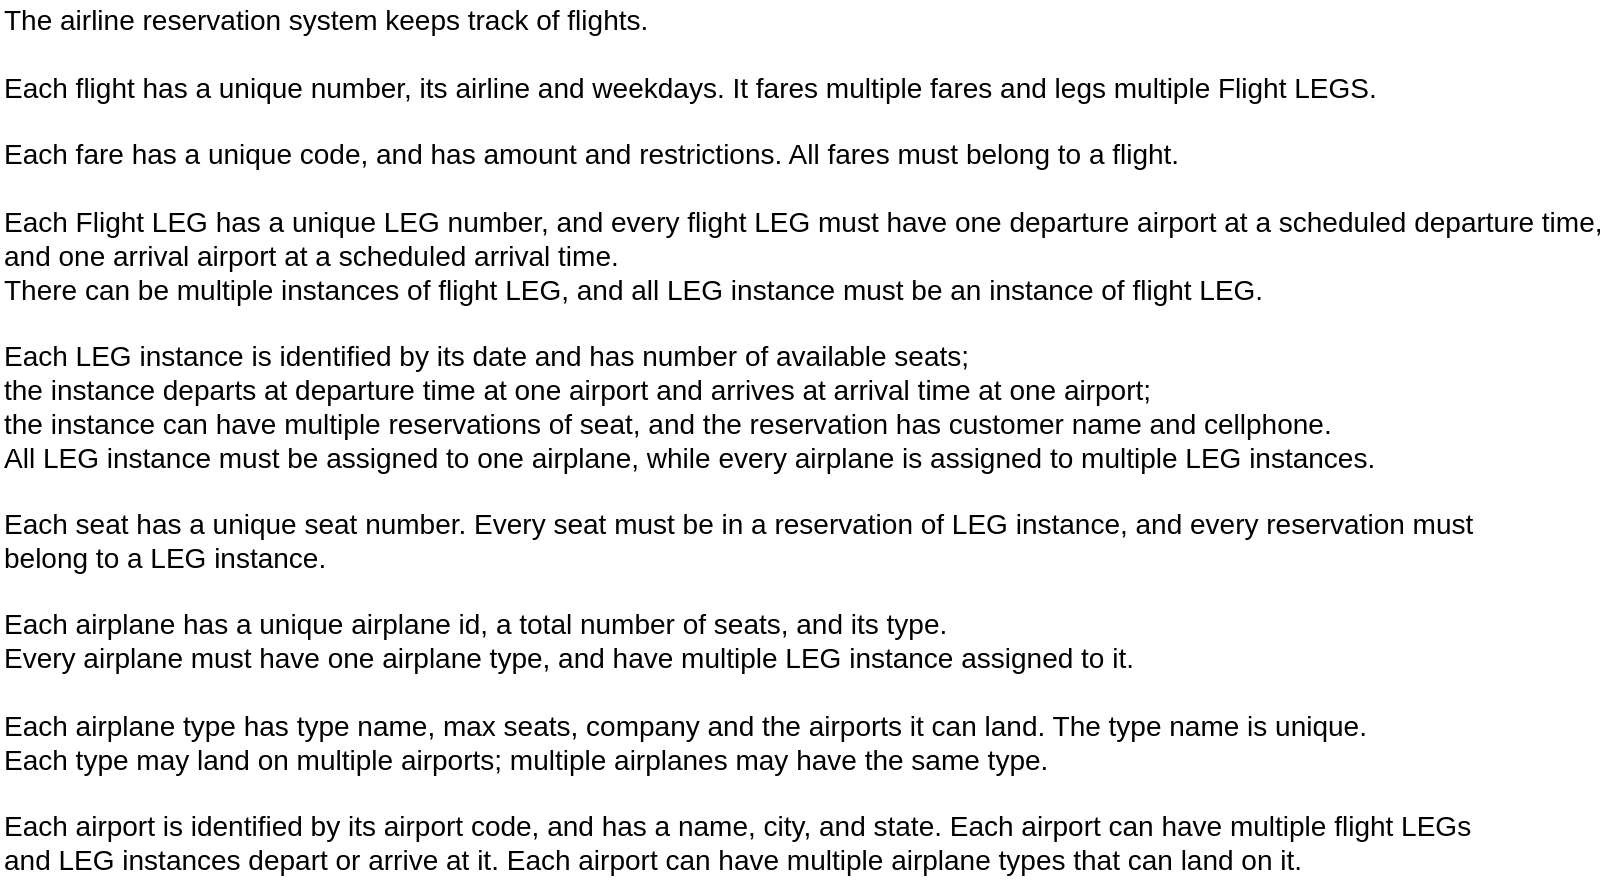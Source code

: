 <mxfile version="15.4.3" type="github" pages="5">
  <diagram id="9PA7H6dtDXoCea2Xk05-" name="3.19">
    <mxGraphModel dx="1038" dy="579" grid="1" gridSize="10" guides="1" tooltips="1" connect="1" arrows="1" fold="1" page="1" pageScale="1" pageWidth="850" pageHeight="1100" math="0" shadow="0">
      <root>
        <mxCell id="7jthCAPIU8Q5goy2VCa3-0" />
        <mxCell id="7jthCAPIU8Q5goy2VCa3-1" parent="7jthCAPIU8Q5goy2VCa3-0" />
        <mxCell id="7jthCAPIU8Q5goy2VCa3-2" value="&lt;div&gt;The airline reservation system keeps track of flights.&amp;nbsp;&lt;/div&gt;&lt;div&gt;&lt;br&gt;&lt;/div&gt;&lt;div&gt;Each flight has a unique number, its airline and weekdays. It fares multiple fares and legs multiple Flight LEGS.&lt;/div&gt;&lt;div&gt;&lt;br&gt;&lt;/div&gt;&lt;div&gt;Each fare has a unique code, and has amount and restrictions. All fares must belong to a flight.&lt;/div&gt;&lt;div&gt;&lt;br&gt;&lt;/div&gt;&lt;div&gt;Each Flight LEG has a unique LEG number, and every flight LEG must have one departure airport at a scheduled departure time,&lt;/div&gt;&lt;div&gt;and one arrival airport at a scheduled arrival time.&amp;nbsp;&lt;/div&gt;&lt;div&gt;There can be multiple instances of flight LEG, and all LEG instance must be an instance of flight LEG.&lt;/div&gt;&lt;div&gt;&lt;br&gt;&lt;/div&gt;&lt;div&gt;Each LEG instance is identified by its date and has number of available seats;&lt;/div&gt;&lt;div&gt;the instance departs at departure time at one airport and arrives at arrival time at one airport;&amp;nbsp;&lt;/div&gt;&lt;div&gt;the instance can have multiple reservations of seat, and the reservation has customer name and cellphone.&lt;/div&gt;&lt;div&gt;All LEG instance must be assigned to one airplane, while every airplane is assigned to multiple LEG instances.&lt;/div&gt;&lt;div&gt;&lt;br&gt;&lt;/div&gt;&lt;div&gt;Each seat has a unique seat number. Every seat must be in a reservation of LEG instance, and every reservation must&lt;/div&gt;&lt;div&gt;belong to a LEG instance.&lt;/div&gt;&lt;div&gt;&lt;br&gt;&lt;/div&gt;&lt;div&gt;Each airplane has a unique airplane id, a total number of seats, and its type.&amp;nbsp;&lt;/div&gt;&lt;div&gt;Every airplane must have one airplane type, and have multiple LEG instance assigned to it.&lt;/div&gt;&lt;div&gt;&lt;br&gt;&lt;/div&gt;&lt;div&gt;Each airplane type has type name, max seats, company and the airports it can land. The type name is unique.&lt;/div&gt;&lt;div&gt;Each type may land on multiple airports; multiple airplanes may have the same type.&lt;/div&gt;&lt;div&gt;&lt;br&gt;&lt;/div&gt;&lt;div&gt;Each airport is identified by its airport code, and has a name, city, and state. Each airport can have multiple flight LEGs&amp;nbsp;&lt;/div&gt;&lt;div&gt;and LEG instances depart or arrive at it. Each airport can have multiple airplane types that can land on it.&lt;/div&gt;" style="text;html=1;align=left;verticalAlign=middle;resizable=0;points=[];autosize=1;strokeColor=none;fillColor=none;fontSize=14;" vertex="1" parent="7jthCAPIU8Q5goy2VCa3-1">
          <mxGeometry x="20" y="100" width="810" height="440" as="geometry" />
        </mxCell>
      </root>
    </mxGraphModel>
  </diagram>
  <diagram id="R2lEEEUBdFMjLlhIrx00" name="3.32">
    <mxGraphModel dx="1038" dy="579" grid="1" gridSize="10" guides="1" tooltips="1" connect="1" arrows="1" fold="1" page="1" pageScale="1" pageWidth="850" pageHeight="1100" math="0" shadow="0" extFonts="Permanent Marker^https://fonts.googleapis.com/css?family=Permanent+Marker">
      <root>
        <mxCell id="0" />
        <mxCell id="1" parent="0" />
        <mxCell id="k1OcXceaLs0TGa2x_Or0-9" style="edgeStyle=orthogonalEdgeStyle;rounded=0;orthogonalLoop=1;jettySize=auto;html=1;exitX=0.5;exitY=1;exitDx=0;exitDy=0;entryX=0;entryY=0.5;entryDx=0;entryDy=0;endArrow=none;endFill=0;" parent="1" source="k1OcXceaLs0TGa2x_Or0-1" target="k1OcXceaLs0TGa2x_Or0-8" edge="1">
          <mxGeometry relative="1" as="geometry">
            <Array as="points">
              <mxPoint x="280" y="300" />
            </Array>
          </mxGeometry>
        </mxCell>
        <mxCell id="k1OcXceaLs0TGa2x_Or0-26" value="1" style="edgeLabel;html=1;align=center;verticalAlign=middle;resizable=0;points=[];" parent="k1OcXceaLs0TGa2x_Or0-9" vertex="1" connectable="0">
          <mxGeometry x="0.17" y="2" relative="1" as="geometry">
            <mxPoint x="20" y="2" as="offset" />
          </mxGeometry>
        </mxCell>
        <mxCell id="k1OcXceaLs0TGa2x_Or0-76" style="edgeStyle=orthogonalEdgeStyle;rounded=0;orthogonalLoop=1;jettySize=auto;html=1;entryX=0.25;entryY=0;entryDx=0;entryDy=0;endArrow=none;endFill=0;strokeColor=default;shape=link;" parent="1" source="k1OcXceaLs0TGa2x_Or0-8" target="k1OcXceaLs0TGa2x_Or0-4" edge="1">
          <mxGeometry relative="1" as="geometry" />
        </mxCell>
        <mxCell id="k1OcXceaLs0TGa2x_Or0-77" value="N" style="edgeLabel;html=1;align=center;verticalAlign=middle;resizable=0;points=[];" parent="k1OcXceaLs0TGa2x_Or0-76" vertex="1" connectable="0">
          <mxGeometry x="-0.12" y="1" relative="1" as="geometry">
            <mxPoint x="-15" y="1" as="offset" />
          </mxGeometry>
        </mxCell>
        <mxCell id="k1OcXceaLs0TGa2x_Or0-8" value="TAKEN" style="shape=rhombus;perimeter=rhombusPerimeter;whiteSpace=wrap;html=1;align=center;" parent="1" vertex="1">
          <mxGeometry x="350" y="270" width="120" height="60" as="geometry" />
        </mxCell>
        <mxCell id="k1OcXceaLs0TGa2x_Or0-41" value="" style="group" parent="1" vertex="1" connectable="0">
          <mxGeometry x="110" y="360" width="290" height="150" as="geometry" />
        </mxCell>
        <mxCell id="k1OcXceaLs0TGa2x_Or0-2" value="CUSTOMER" style="whiteSpace=wrap;html=1;align=center;" parent="k1OcXceaLs0TGa2x_Or0-41" vertex="1">
          <mxGeometry x="120" width="100" height="40" as="geometry" />
        </mxCell>
        <mxCell id="k1OcXceaLs0TGa2x_Or0-40" style="edgeStyle=orthogonalEdgeStyle;rounded=0;orthogonalLoop=1;jettySize=auto;html=1;endArrow=none;endFill=0;strokeColor=default;entryX=0.25;entryY=1;entryDx=0;entryDy=0;" parent="k1OcXceaLs0TGa2x_Or0-41" source="k1OcXceaLs0TGa2x_Or0-30" target="k1OcXceaLs0TGa2x_Or0-2" edge="1">
          <mxGeometry relative="1" as="geometry">
            <mxPoint x="130" y="50" as="targetPoint" />
          </mxGeometry>
        </mxCell>
        <mxCell id="k1OcXceaLs0TGa2x_Or0-30" value="Zip_code" style="ellipse;whiteSpace=wrap;html=1;align=center;" parent="k1OcXceaLs0TGa2x_Or0-41" vertex="1">
          <mxGeometry x="50" y="70" width="100" height="40" as="geometry" />
        </mxCell>
        <mxCell id="k1OcXceaLs0TGa2x_Or0-39" style="edgeStyle=orthogonalEdgeStyle;rounded=0;orthogonalLoop=1;jettySize=auto;html=1;entryX=0.75;entryY=1;entryDx=0;entryDy=0;endArrow=none;endFill=0;strokeColor=default;" parent="k1OcXceaLs0TGa2x_Or0-41" source="k1OcXceaLs0TGa2x_Or0-31" target="k1OcXceaLs0TGa2x_Or0-2" edge="1">
          <mxGeometry relative="1" as="geometry" />
        </mxCell>
        <mxCell id="k1OcXceaLs0TGa2x_Or0-31" value="Last_name" style="ellipse;whiteSpace=wrap;html=1;align=center;" parent="k1OcXceaLs0TGa2x_Or0-41" vertex="1">
          <mxGeometry x="190" y="70" width="100" height="40" as="geometry" />
        </mxCell>
        <mxCell id="k1OcXceaLs0TGa2x_Or0-38" style="edgeStyle=orthogonalEdgeStyle;rounded=0;orthogonalLoop=1;jettySize=auto;html=1;entryX=0.5;entryY=1;entryDx=0;entryDy=0;endArrow=none;endFill=0;strokeColor=default;" parent="k1OcXceaLs0TGa2x_Or0-41" source="k1OcXceaLs0TGa2x_Or0-32" target="k1OcXceaLs0TGa2x_Or0-2" edge="1">
          <mxGeometry relative="1" as="geometry" />
        </mxCell>
        <mxCell id="k1OcXceaLs0TGa2x_Or0-32" value="First_name" style="ellipse;whiteSpace=wrap;html=1;align=center;" parent="k1OcXceaLs0TGa2x_Or0-41" vertex="1">
          <mxGeometry x="120" y="110" width="100" height="40" as="geometry" />
        </mxCell>
        <mxCell id="k1OcXceaLs0TGa2x_Or0-36" style="edgeStyle=orthogonalEdgeStyle;rounded=0;orthogonalLoop=1;jettySize=auto;html=1;entryX=0;entryY=0.5;entryDx=0;entryDy=0;endArrow=none;endFill=0;strokeColor=default;" parent="k1OcXceaLs0TGa2x_Or0-41" source="k1OcXceaLs0TGa2x_Or0-34" target="k1OcXceaLs0TGa2x_Or0-2" edge="1">
          <mxGeometry relative="1" as="geometry" />
        </mxCell>
        <mxCell id="k1OcXceaLs0TGa2x_Or0-34" value="Customer_number" style="ellipse;whiteSpace=wrap;html=1;align=center;fontStyle=4;" parent="k1OcXceaLs0TGa2x_Or0-41" vertex="1">
          <mxGeometry x="-20" width="120" height="40" as="geometry" />
        </mxCell>
        <mxCell id="k1OcXceaLs0TGa2x_Or0-42" value="" style="group" parent="1" vertex="1" connectable="0">
          <mxGeometry x="120" y="100" width="270" height="150" as="geometry" />
        </mxCell>
        <mxCell id="k1OcXceaLs0TGa2x_Or0-1" value="EMPLOYEE" style="whiteSpace=wrap;html=1;align=center;" parent="k1OcXceaLs0TGa2x_Or0-42" vertex="1">
          <mxGeometry x="110" y="110" width="100" height="40" as="geometry" />
        </mxCell>
        <mxCell id="k1OcXceaLs0TGa2x_Or0-19" style="edgeStyle=orthogonalEdgeStyle;rounded=0;orthogonalLoop=1;jettySize=auto;html=1;entryX=0.75;entryY=0;entryDx=0;entryDy=0;endArrow=none;endFill=0;" parent="k1OcXceaLs0TGa2x_Or0-42" source="k1OcXceaLs0TGa2x_Or0-11" target="k1OcXceaLs0TGa2x_Or0-1" edge="1">
          <mxGeometry relative="1" as="geometry" />
        </mxCell>
        <mxCell id="k1OcXceaLs0TGa2x_Or0-11" value="Zip_code" style="ellipse;whiteSpace=wrap;html=1;align=center;" parent="k1OcXceaLs0TGa2x_Or0-42" vertex="1">
          <mxGeometry x="170" y="40" width="100" height="40" as="geometry" />
        </mxCell>
        <mxCell id="k1OcXceaLs0TGa2x_Or0-15" style="edgeStyle=orthogonalEdgeStyle;rounded=0;orthogonalLoop=1;jettySize=auto;html=1;entryX=0;entryY=0.5;entryDx=0;entryDy=0;endArrow=none;endFill=0;" parent="k1OcXceaLs0TGa2x_Or0-42" source="k1OcXceaLs0TGa2x_Or0-12" target="k1OcXceaLs0TGa2x_Or0-1" edge="1">
          <mxGeometry relative="1" as="geometry" />
        </mxCell>
        <mxCell id="k1OcXceaLs0TGa2x_Or0-12" value="Employee_number" style="ellipse;whiteSpace=wrap;html=1;align=center;fontStyle=4;" parent="k1OcXceaLs0TGa2x_Or0-42" vertex="1">
          <mxGeometry x="-40" y="110" width="130" height="40" as="geometry" />
        </mxCell>
        <mxCell id="k1OcXceaLs0TGa2x_Or0-16" style="edgeStyle=orthogonalEdgeStyle;rounded=0;orthogonalLoop=1;jettySize=auto;html=1;entryX=0.25;entryY=0;entryDx=0;entryDy=0;endArrow=none;endFill=0;" parent="k1OcXceaLs0TGa2x_Or0-42" source="k1OcXceaLs0TGa2x_Or0-13" target="k1OcXceaLs0TGa2x_Or0-1" edge="1">
          <mxGeometry relative="1" as="geometry" />
        </mxCell>
        <mxCell id="k1OcXceaLs0TGa2x_Or0-13" value="First_name" style="ellipse;whiteSpace=wrap;html=1;align=center;" parent="k1OcXceaLs0TGa2x_Or0-42" vertex="1">
          <mxGeometry x="40" y="40" width="100" height="40" as="geometry" />
        </mxCell>
        <mxCell id="k1OcXceaLs0TGa2x_Or0-18" style="edgeStyle=orthogonalEdgeStyle;rounded=0;orthogonalLoop=1;jettySize=auto;html=1;endArrow=none;endFill=0;" parent="k1OcXceaLs0TGa2x_Or0-42" source="k1OcXceaLs0TGa2x_Or0-14" target="k1OcXceaLs0TGa2x_Or0-1" edge="1">
          <mxGeometry relative="1" as="geometry" />
        </mxCell>
        <mxCell id="k1OcXceaLs0TGa2x_Or0-14" value="Last_name" style="ellipse;whiteSpace=wrap;html=1;align=center;" parent="k1OcXceaLs0TGa2x_Or0-42" vertex="1">
          <mxGeometry x="110" width="100" height="40" as="geometry" />
        </mxCell>
        <mxCell id="k1OcXceaLs0TGa2x_Or0-17" style="edgeStyle=orthogonalEdgeStyle;rounded=0;orthogonalLoop=1;jettySize=auto;html=1;exitX=0.5;exitY=1;exitDx=0;exitDy=0;endArrow=none;endFill=0;" parent="k1OcXceaLs0TGa2x_Or0-42" source="k1OcXceaLs0TGa2x_Or0-11" target="k1OcXceaLs0TGa2x_Or0-11" edge="1">
          <mxGeometry relative="1" as="geometry" />
        </mxCell>
        <mxCell id="k1OcXceaLs0TGa2x_Or0-43" value="PLACED" style="rhombus;whiteSpace=wrap;html=1;" parent="1" vertex="1">
          <mxGeometry x="385" y="350" width="80" height="60" as="geometry" />
        </mxCell>
        <mxCell id="k1OcXceaLs0TGa2x_Or0-44" value="" style="edgeStyle=orthogonalEdgeStyle;rounded=0;orthogonalLoop=1;jettySize=auto;html=1;endArrow=none;endFill=0;strokeColor=default;" parent="1" source="k1OcXceaLs0TGa2x_Or0-2" target="k1OcXceaLs0TGa2x_Or0-43" edge="1">
          <mxGeometry relative="1" as="geometry" />
        </mxCell>
        <mxCell id="k1OcXceaLs0TGa2x_Or0-46" value="1" style="edgeLabel;html=1;align=center;verticalAlign=middle;resizable=0;points=[];" parent="k1OcXceaLs0TGa2x_Or0-44" vertex="1" connectable="0">
          <mxGeometry x="0.218" relative="1" as="geometry">
            <mxPoint x="3" as="offset" />
          </mxGeometry>
        </mxCell>
        <mxCell id="k1OcXceaLs0TGa2x_Or0-57" value="" style="group" parent="1" vertex="1" connectable="0">
          <mxGeometry x="450" y="360" width="300" height="160" as="geometry" />
        </mxCell>
        <mxCell id="k1OcXceaLs0TGa2x_Or0-4" value="ORDER" style="shape=ext;margin=3;double=1;whiteSpace=wrap;html=1;align=center;" parent="k1OcXceaLs0TGa2x_Or0-57" vertex="1">
          <mxGeometry x="60" width="100" height="40" as="geometry" />
        </mxCell>
        <mxCell id="k1OcXceaLs0TGa2x_Or0-45" style="edgeStyle=orthogonalEdgeStyle;rounded=0;orthogonalLoop=1;jettySize=auto;html=1;entryX=0;entryY=0.5;entryDx=0;entryDy=0;endArrow=none;endFill=0;strokeColor=default;shape=link;" parent="k1OcXceaLs0TGa2x_Or0-57" source="k1OcXceaLs0TGa2x_Or0-43" target="k1OcXceaLs0TGa2x_Or0-4" edge="1">
          <mxGeometry relative="1" as="geometry">
            <Array as="points">
              <mxPoint x="50" y="20" />
              <mxPoint x="50" y="20" />
            </Array>
          </mxGeometry>
        </mxCell>
        <mxCell id="k1OcXceaLs0TGa2x_Or0-47" value="N" style="edgeLabel;html=1;align=center;verticalAlign=middle;resizable=0;points=[];" parent="k1OcXceaLs0TGa2x_Or0-45" vertex="1" connectable="0">
          <mxGeometry x="0.233" relative="1" as="geometry">
            <mxPoint x="-5" as="offset" />
          </mxGeometry>
        </mxCell>
        <mxCell id="k1OcXceaLs0TGa2x_Or0-55" style="edgeStyle=orthogonalEdgeStyle;rounded=0;orthogonalLoop=1;jettySize=auto;html=1;entryX=0.75;entryY=1;entryDx=0;entryDy=0;endArrow=none;endFill=0;strokeColor=default;" parent="k1OcXceaLs0TGa2x_Or0-57" source="k1OcXceaLs0TGa2x_Or0-48" target="k1OcXceaLs0TGa2x_Or0-4" edge="1">
          <mxGeometry relative="1" as="geometry" />
        </mxCell>
        <mxCell id="k1OcXceaLs0TGa2x_Or0-48" value="Actual_ship_date" style="ellipse;whiteSpace=wrap;html=1;align=center;" parent="k1OcXceaLs0TGa2x_Or0-57" vertex="1">
          <mxGeometry x="120" y="70" width="100" height="40" as="geometry" />
        </mxCell>
        <mxCell id="k1OcXceaLs0TGa2x_Or0-56" style="edgeStyle=orthogonalEdgeStyle;rounded=0;orthogonalLoop=1;jettySize=auto;html=1;entryX=0.5;entryY=1;entryDx=0;entryDy=0;endArrow=none;endFill=0;strokeColor=default;" parent="k1OcXceaLs0TGa2x_Or0-57" source="k1OcXceaLs0TGa2x_Or0-49" target="k1OcXceaLs0TGa2x_Or0-4" edge="1">
          <mxGeometry relative="1" as="geometry" />
        </mxCell>
        <mxCell id="k1OcXceaLs0TGa2x_Or0-49" value="Expected_ship_date" style="ellipse;whiteSpace=wrap;html=1;align=center;" parent="k1OcXceaLs0TGa2x_Or0-57" vertex="1">
          <mxGeometry x="50" y="120" width="120" height="40" as="geometry" />
        </mxCell>
        <mxCell id="k1OcXceaLs0TGa2x_Or0-54" style="edgeStyle=orthogonalEdgeStyle;rounded=0;orthogonalLoop=1;jettySize=auto;html=1;entryX=0.25;entryY=1;entryDx=0;entryDy=0;endArrow=none;endFill=0;strokeColor=default;" parent="k1OcXceaLs0TGa2x_Or0-57" source="k1OcXceaLs0TGa2x_Or0-50" target="k1OcXceaLs0TGa2x_Or0-4" edge="1">
          <mxGeometry relative="1" as="geometry" />
        </mxCell>
        <mxCell id="k1OcXceaLs0TGa2x_Or0-50" value="Date_of_receipt" style="ellipse;whiteSpace=wrap;html=1;align=center;" parent="k1OcXceaLs0TGa2x_Or0-57" vertex="1">
          <mxGeometry y="70" width="100" height="40" as="geometry" />
        </mxCell>
        <mxCell id="k1OcXceaLs0TGa2x_Or0-53" style="edgeStyle=orthogonalEdgeStyle;rounded=0;orthogonalLoop=1;jettySize=auto;html=1;entryX=1;entryY=0.5;entryDx=0;entryDy=0;endArrow=none;endFill=0;strokeColor=default;" parent="k1OcXceaLs0TGa2x_Or0-57" source="k1OcXceaLs0TGa2x_Or0-52" target="k1OcXceaLs0TGa2x_Or0-4" edge="1">
          <mxGeometry relative="1" as="geometry" />
        </mxCell>
        <mxCell id="k1OcXceaLs0TGa2x_Or0-52" value="Order_number" style="ellipse;whiteSpace=wrap;html=1;align=center;fontStyle=4;" parent="k1OcXceaLs0TGa2x_Or0-57" vertex="1">
          <mxGeometry x="200" width="100" height="40" as="geometry" />
        </mxCell>
        <mxCell id="VCzDH6ZxgIhjl7oUd9n8-1" value="ORDER" style="whiteSpace=wrap;html=1;align=center;strokeColor=default;" parent="k1OcXceaLs0TGa2x_Or0-57" vertex="1">
          <mxGeometry x="60" width="100" height="40" as="geometry" />
        </mxCell>
        <mxCell id="k1OcXceaLs0TGa2x_Or0-63" style="edgeStyle=orthogonalEdgeStyle;rounded=0;orthogonalLoop=1;jettySize=auto;html=1;entryX=0.5;entryY=0;entryDx=0;entryDy=0;endArrow=none;endFill=0;strokeColor=default;exitX=0.5;exitY=1;exitDx=0;exitDy=0;" parent="1" source="k1OcXceaLs0TGa2x_Or0-62" target="k1OcXceaLs0TGa2x_Or0-4" edge="1">
          <mxGeometry relative="1" as="geometry">
            <Array as="points">
              <mxPoint x="600" y="340" />
              <mxPoint x="560" y="340" />
            </Array>
          </mxGeometry>
        </mxCell>
        <mxCell id="k1OcXceaLs0TGa2x_Or0-66" value="1" style="edgeLabel;html=1;align=center;verticalAlign=middle;resizable=0;points=[];" parent="k1OcXceaLs0TGa2x_Or0-63" vertex="1" connectable="0">
          <mxGeometry x="-0.25" y="1" relative="1" as="geometry">
            <mxPoint x="-6" y="-1" as="offset" />
          </mxGeometry>
        </mxCell>
        <mxCell id="k1OcXceaLs0TGa2x_Or0-64" style="edgeStyle=orthogonalEdgeStyle;rounded=0;orthogonalLoop=1;jettySize=auto;html=1;entryX=0.5;entryY=1;entryDx=0;entryDy=0;endArrow=none;endFill=0;strokeColor=default;exitX=0.5;exitY=0;exitDx=0;exitDy=0;" parent="1" source="k1OcXceaLs0TGa2x_Or0-62" target="k1OcXceaLs0TGa2x_Or0-5" edge="1">
          <mxGeometry relative="1" as="geometry">
            <Array as="points">
              <mxPoint x="600" y="270" />
              <mxPoint x="560" y="270" />
            </Array>
          </mxGeometry>
        </mxCell>
        <mxCell id="k1OcXceaLs0TGa2x_Or0-65" value="N" style="edgeLabel;html=1;align=center;verticalAlign=middle;resizable=0;points=[];" parent="k1OcXceaLs0TGa2x_Or0-64" vertex="1" connectable="0">
          <mxGeometry x="-0.123" y="-3" relative="1" as="geometry">
            <mxPoint y="3" as="offset" />
          </mxGeometry>
        </mxCell>
        <mxCell id="k1OcXceaLs0TGa2x_Or0-62" value="CONTAINED" style="shape=rhombus;perimeter=rhombusPerimeter;whiteSpace=wrap;html=1;align=center;" parent="1" vertex="1">
          <mxGeometry x="545" y="285" width="110" height="45" as="geometry" />
        </mxCell>
        <mxCell id="k1OcXceaLs0TGa2x_Or0-75" value="" style="group" parent="1" vertex="1" connectable="0">
          <mxGeometry x="450" y="100" width="300" height="150" as="geometry" />
        </mxCell>
        <mxCell id="k1OcXceaLs0TGa2x_Or0-5" value="PART" style="whiteSpace=wrap;html=1;align=center;" parent="k1OcXceaLs0TGa2x_Or0-75" vertex="1">
          <mxGeometry x="60" y="110" width="100" height="40" as="geometry" />
        </mxCell>
        <mxCell id="k1OcXceaLs0TGa2x_Or0-68" style="edgeStyle=orthogonalEdgeStyle;rounded=0;orthogonalLoop=1;jettySize=auto;html=1;entryX=1;entryY=0.5;entryDx=0;entryDy=0;endArrow=none;endFill=0;strokeColor=default;" parent="k1OcXceaLs0TGa2x_Or0-75" source="k1OcXceaLs0TGa2x_Or0-67" target="k1OcXceaLs0TGa2x_Or0-5" edge="1">
          <mxGeometry relative="1" as="geometry" />
        </mxCell>
        <mxCell id="k1OcXceaLs0TGa2x_Or0-67" value="Part_number" style="ellipse;whiteSpace=wrap;html=1;align=center;fontStyle=4;" parent="k1OcXceaLs0TGa2x_Or0-75" vertex="1">
          <mxGeometry x="200" y="110" width="100" height="40" as="geometry" />
        </mxCell>
        <mxCell id="k1OcXceaLs0TGa2x_Or0-73" style="edgeStyle=orthogonalEdgeStyle;rounded=0;orthogonalLoop=1;jettySize=auto;html=1;entryX=0.25;entryY=0;entryDx=0;entryDy=0;endArrow=none;endFill=0;strokeColor=default;" parent="k1OcXceaLs0TGa2x_Or0-75" source="k1OcXceaLs0TGa2x_Or0-69" target="k1OcXceaLs0TGa2x_Or0-5" edge="1">
          <mxGeometry relative="1" as="geometry" />
        </mxCell>
        <mxCell id="k1OcXceaLs0TGa2x_Or0-69" value="Price" style="ellipse;whiteSpace=wrap;html=1;align=center;" parent="k1OcXceaLs0TGa2x_Or0-75" vertex="1">
          <mxGeometry y="40" width="100" height="40" as="geometry" />
        </mxCell>
        <mxCell id="k1OcXceaLs0TGa2x_Or0-72" style="edgeStyle=orthogonalEdgeStyle;rounded=0;orthogonalLoop=1;jettySize=auto;html=1;entryX=0.5;entryY=0;entryDx=0;entryDy=0;endArrow=none;endFill=0;strokeColor=default;" parent="k1OcXceaLs0TGa2x_Or0-75" source="k1OcXceaLs0TGa2x_Or0-70" target="k1OcXceaLs0TGa2x_Or0-5" edge="1">
          <mxGeometry relative="1" as="geometry" />
        </mxCell>
        <mxCell id="k1OcXceaLs0TGa2x_Or0-70" value="Part_name" style="ellipse;whiteSpace=wrap;html=1;align=center;" parent="k1OcXceaLs0TGa2x_Or0-75" vertex="1">
          <mxGeometry x="60" width="100" height="40" as="geometry" />
        </mxCell>
        <mxCell id="k1OcXceaLs0TGa2x_Or0-74" style="edgeStyle=orthogonalEdgeStyle;rounded=0;orthogonalLoop=1;jettySize=auto;html=1;entryX=0.75;entryY=0;entryDx=0;entryDy=0;endArrow=none;endFill=0;strokeColor=default;" parent="k1OcXceaLs0TGa2x_Or0-75" source="k1OcXceaLs0TGa2x_Or0-71" target="k1OcXceaLs0TGa2x_Or0-5" edge="1">
          <mxGeometry relative="1" as="geometry" />
        </mxCell>
        <mxCell id="k1OcXceaLs0TGa2x_Or0-71" value="Quantity_in_stock" style="ellipse;whiteSpace=wrap;html=1;align=center;" parent="k1OcXceaLs0TGa2x_Or0-75" vertex="1">
          <mxGeometry x="120" y="40" width="100" height="40" as="geometry" />
        </mxCell>
      </root>
    </mxGraphModel>
  </diagram>
  <diagram id="TNM42h_vwiNHWFhwtQCT" name="3.34">
    <mxGraphModel dx="2071" dy="681" grid="1" gridSize="10" guides="1" tooltips="1" connect="1" arrows="1" fold="1" page="1" pageScale="1" pageWidth="850" pageHeight="1100" math="0" shadow="0">
      <root>
        <mxCell id="hEbYAnklInYgqdDxmKNK-0" />
        <mxCell id="hEbYAnklInYgqdDxmKNK-1" parent="hEbYAnklInYgqdDxmKNK-0" />
        <mxCell id="hEbYAnklInYgqdDxmKNK-9" value="" style="group" parent="hEbYAnklInYgqdDxmKNK-1" vertex="1" connectable="0">
          <mxGeometry x="-9" y="80" width="280" height="110" as="geometry" />
        </mxCell>
        <mxCell id="hEbYAnklInYgqdDxmKNK-2" value="AUTHOR" style="whiteSpace=wrap;html=1;align=center;" parent="hEbYAnklInYgqdDxmKNK-9" vertex="1">
          <mxGeometry x="130" y="70" width="100" height="40" as="geometry" />
        </mxCell>
        <mxCell id="hEbYAnklInYgqdDxmKNK-7" style="edgeStyle=orthogonalEdgeStyle;rounded=0;orthogonalLoop=1;jettySize=auto;html=1;entryX=0.25;entryY=0;entryDx=0;entryDy=0;endArrow=none;endFill=0;strokeColor=default;" parent="hEbYAnklInYgqdDxmKNK-9" source="hEbYAnklInYgqdDxmKNK-3" target="hEbYAnklInYgqdDxmKNK-2" edge="1">
          <mxGeometry relative="1" as="geometry" />
        </mxCell>
        <mxCell id="hEbYAnklInYgqdDxmKNK-3" value="First_name" style="ellipse;whiteSpace=wrap;html=1;align=center;" parent="hEbYAnklInYgqdDxmKNK-9" vertex="1">
          <mxGeometry x="70" width="100" height="40" as="geometry" />
        </mxCell>
        <mxCell id="hEbYAnklInYgqdDxmKNK-6" style="edgeStyle=orthogonalEdgeStyle;rounded=0;orthogonalLoop=1;jettySize=auto;html=1;entryX=0;entryY=0.5;entryDx=0;entryDy=0;endArrow=none;endFill=0;strokeColor=default;" parent="hEbYAnklInYgqdDxmKNK-9" source="hEbYAnklInYgqdDxmKNK-4" target="hEbYAnklInYgqdDxmKNK-2" edge="1">
          <mxGeometry relative="1" as="geometry" />
        </mxCell>
        <mxCell id="hEbYAnklInYgqdDxmKNK-4" value="Email" style="ellipse;whiteSpace=wrap;html=1;align=center;fontStyle=4;" parent="hEbYAnklInYgqdDxmKNK-9" vertex="1">
          <mxGeometry y="70" width="100" height="40" as="geometry" />
        </mxCell>
        <mxCell id="hEbYAnklInYgqdDxmKNK-8" style="edgeStyle=orthogonalEdgeStyle;rounded=0;orthogonalLoop=1;jettySize=auto;html=1;entryX=0.75;entryY=0;entryDx=0;entryDy=0;endArrow=none;endFill=0;strokeColor=default;" parent="hEbYAnklInYgqdDxmKNK-9" source="hEbYAnklInYgqdDxmKNK-5" target="hEbYAnklInYgqdDxmKNK-2" edge="1">
          <mxGeometry relative="1" as="geometry" />
        </mxCell>
        <mxCell id="hEbYAnklInYgqdDxmKNK-5" value="Last_name" style="ellipse;whiteSpace=wrap;html=1;align=center;" parent="hEbYAnklInYgqdDxmKNK-9" vertex="1">
          <mxGeometry x="180" width="100" height="40" as="geometry" />
        </mxCell>
        <mxCell id="hEbYAnklInYgqdDxmKNK-47" value="N" style="edgeStyle=orthogonalEdgeStyle;rounded=0;orthogonalLoop=1;jettySize=auto;html=1;entryX=0;entryY=0.5;entryDx=0;entryDy=0;endArrow=none;endFill=0;strokeColor=default;exitX=1;exitY=0.5;exitDx=0;exitDy=0;" parent="hEbYAnklInYgqdDxmKNK-1" source="hEbYAnklInYgqdDxmKNK-44" target="hEbYAnklInYgqdDxmKNK-35" edge="1">
          <mxGeometry x="-0.75" relative="1" as="geometry">
            <Array as="points">
              <mxPoint x="450" y="170" />
              <mxPoint x="450" y="110" />
            </Array>
            <mxPoint as="offset" />
          </mxGeometry>
        </mxCell>
        <mxCell id="hEbYAnklInYgqdDxmKNK-44" value="CONTACT_&lt;br&gt;AUTHOR" style="rhombus;whiteSpace=wrap;html=1;" parent="hEbYAnklInYgqdDxmKNK-1" vertex="1">
          <mxGeometry x="290" y="140" width="120" height="60" as="geometry" />
        </mxCell>
        <mxCell id="hEbYAnklInYgqdDxmKNK-45" value="" style="edgeStyle=orthogonalEdgeStyle;rounded=0;orthogonalLoop=1;jettySize=auto;html=1;endArrow=none;endFill=0;strokeColor=default;" parent="hEbYAnklInYgqdDxmKNK-1" source="hEbYAnklInYgqdDxmKNK-2" target="hEbYAnklInYgqdDxmKNK-44" edge="1">
          <mxGeometry relative="1" as="geometry" />
        </mxCell>
        <mxCell id="hEbYAnklInYgqdDxmKNK-54" value="1" style="edgeLabel;html=1;align=center;verticalAlign=middle;resizable=0;points=[];" parent="hEbYAnklInYgqdDxmKNK-45" vertex="1" connectable="0">
          <mxGeometry x="0.241" y="-1" relative="1" as="geometry">
            <mxPoint as="offset" />
          </mxGeometry>
        </mxCell>
        <mxCell id="hEbYAnklInYgqdDxmKNK-51" style="edgeStyle=orthogonalEdgeStyle;rounded=0;orthogonalLoop=1;jettySize=auto;html=1;entryX=0.25;entryY=1;entryDx=0;entryDy=0;endArrow=none;endFill=0;strokeColor=default;shape=link;" parent="hEbYAnklInYgqdDxmKNK-1" source="hEbYAnklInYgqdDxmKNK-48" target="hEbYAnklInYgqdDxmKNK-35" edge="1">
          <mxGeometry relative="1" as="geometry" />
        </mxCell>
        <mxCell id="hEbYAnklInYgqdDxmKNK-53" value="N" style="edgeLabel;html=1;align=center;verticalAlign=middle;resizable=0;points=[];" parent="hEbYAnklInYgqdDxmKNK-51" vertex="1" connectable="0">
          <mxGeometry x="-0.519" y="-1" relative="1" as="geometry">
            <mxPoint y="-1" as="offset" />
          </mxGeometry>
        </mxCell>
        <mxCell id="hEbYAnklInYgqdDxmKNK-48" value="AUTHORS" style="rhombus;whiteSpace=wrap;html=1;" parent="hEbYAnklInYgqdDxmKNK-1" vertex="1">
          <mxGeometry x="320" y="203" width="80" height="40" as="geometry" />
        </mxCell>
        <mxCell id="hEbYAnklInYgqdDxmKNK-50" style="edgeStyle=orthogonalEdgeStyle;rounded=0;orthogonalLoop=1;jettySize=auto;html=1;exitX=0.5;exitY=1;exitDx=0;exitDy=0;entryX=0;entryY=0.5;entryDx=0;entryDy=0;endArrow=none;endFill=0;strokeColor=default;shape=link;" parent="hEbYAnklInYgqdDxmKNK-1" source="hEbYAnklInYgqdDxmKNK-2" target="hEbYAnklInYgqdDxmKNK-48" edge="1">
          <mxGeometry relative="1" as="geometry" />
        </mxCell>
        <mxCell id="hEbYAnklInYgqdDxmKNK-52" value="M" style="edgeLabel;html=1;align=center;verticalAlign=middle;resizable=0;points=[];" parent="hEbYAnklInYgqdDxmKNK-50" vertex="1" connectable="0">
          <mxGeometry x="0.369" y="-1" relative="1" as="geometry">
            <mxPoint as="offset" />
          </mxGeometry>
        </mxCell>
        <mxCell id="YamfDoohiK7okQDTJhZV-7" style="edgeStyle=orthogonalEdgeStyle;rounded=0;orthogonalLoop=1;jettySize=auto;html=1;entryX=0.75;entryY=1;entryDx=0;entryDy=0;endArrow=none;endFill=0;strokeColor=default;shape=link;" parent="hEbYAnklInYgqdDxmKNK-1" source="hEbYAnklInYgqdDxmKNK-55" target="hEbYAnklInYgqdDxmKNK-35" edge="1">
          <mxGeometry relative="1" as="geometry" />
        </mxCell>
        <mxCell id="YamfDoohiK7okQDTJhZV-9" value="(0, N)" style="edgeLabel;html=1;align=center;verticalAlign=middle;resizable=0;points=[];" parent="YamfDoohiK7okQDTJhZV-7" vertex="1" connectable="0">
          <mxGeometry x="-0.519" y="2" relative="1" as="geometry">
            <mxPoint x="2" y="-21" as="offset" />
          </mxGeometry>
        </mxCell>
        <mxCell id="hEbYAnklInYgqdDxmKNK-55" value="ASSIGNED" style="rhombus;whiteSpace=wrap;html=1;" parent="hEbYAnklInYgqdDxmKNK-1" vertex="1">
          <mxGeometry x="485" y="359" width="100" height="40" as="geometry" />
        </mxCell>
        <mxCell id="hEbYAnklInYgqdDxmKNK-56" value="" style="edgeStyle=orthogonalEdgeStyle;rounded=0;orthogonalLoop=1;jettySize=auto;html=1;endArrow=none;endFill=0;strokeColor=default;exitX=0.75;exitY=0;exitDx=0;exitDy=0;entryX=0;entryY=0.5;entryDx=0;entryDy=0;shape=link;" parent="hEbYAnklInYgqdDxmKNK-1" source="hEbYAnklInYgqdDxmKNK-10" target="hEbYAnklInYgqdDxmKNK-55" edge="1">
          <mxGeometry relative="1" as="geometry" />
        </mxCell>
        <mxCell id="hEbYAnklInYgqdDxmKNK-60" value="(2, 4)" style="edgeLabel;html=1;align=center;verticalAlign=middle;resizable=0;points=[];" parent="hEbYAnklInYgqdDxmKNK-56" vertex="1" connectable="0">
          <mxGeometry x="0.312" y="-1" relative="1" as="geometry">
            <mxPoint x="2" y="-1" as="offset" />
          </mxGeometry>
        </mxCell>
        <mxCell id="hEbYAnklInYgqdDxmKNK-78" value="" style="group" parent="hEbYAnklInYgqdDxmKNK-1" vertex="1" connectable="0">
          <mxGeometry x="460" y="10" width="340" height="120" as="geometry" />
        </mxCell>
        <mxCell id="hEbYAnklInYgqdDxmKNK-35" value="PAPER" style="whiteSpace=wrap;html=1;align=center;" parent="hEbYAnklInYgqdDxmKNK-78" vertex="1">
          <mxGeometry y="80" width="100" height="40" as="geometry" />
        </mxCell>
        <mxCell id="hEbYAnklInYgqdDxmKNK-40" style="edgeStyle=orthogonalEdgeStyle;rounded=0;orthogonalLoop=1;jettySize=auto;html=1;entryX=0.5;entryY=0;entryDx=0;entryDy=0;endArrow=none;endFill=0;strokeColor=default;" parent="hEbYAnklInYgqdDxmKNK-78" source="hEbYAnklInYgqdDxmKNK-36" target="hEbYAnklInYgqdDxmKNK-35" edge="1">
          <mxGeometry relative="1" as="geometry" />
        </mxCell>
        <mxCell id="hEbYAnklInYgqdDxmKNK-36" value="Identifier" style="ellipse;whiteSpace=wrap;html=1;align=center;fontStyle=4;" parent="hEbYAnklInYgqdDxmKNK-78" vertex="1">
          <mxGeometry width="100" height="40" as="geometry" />
        </mxCell>
        <mxCell id="hEbYAnklInYgqdDxmKNK-41" style="edgeStyle=orthogonalEdgeStyle;rounded=0;orthogonalLoop=1;jettySize=auto;html=1;entryX=0.75;entryY=0;entryDx=0;entryDy=0;endArrow=none;endFill=0;strokeColor=default;" parent="hEbYAnklInYgqdDxmKNK-78" source="hEbYAnklInYgqdDxmKNK-37" target="hEbYAnklInYgqdDxmKNK-35" edge="1">
          <mxGeometry relative="1" as="geometry">
            <Array as="points">
              <mxPoint x="170" y="50" />
              <mxPoint x="75" y="50" />
            </Array>
          </mxGeometry>
        </mxCell>
        <mxCell id="hEbYAnklInYgqdDxmKNK-37" value="Name_of_electronic_file" style="ellipse;whiteSpace=wrap;html=1;align=center;" parent="hEbYAnklInYgqdDxmKNK-78" vertex="1">
          <mxGeometry x="110" width="150" height="50" as="geometry" />
        </mxCell>
        <mxCell id="hEbYAnklInYgqdDxmKNK-42" style="edgeStyle=orthogonalEdgeStyle;rounded=0;orthogonalLoop=1;jettySize=auto;html=1;entryX=1;entryY=0.25;entryDx=0;entryDy=0;endArrow=none;endFill=0;strokeColor=default;" parent="hEbYAnklInYgqdDxmKNK-78" source="hEbYAnklInYgqdDxmKNK-39" target="hEbYAnklInYgqdDxmKNK-35" edge="1">
          <mxGeometry relative="1" as="geometry" />
        </mxCell>
        <mxCell id="hEbYAnklInYgqdDxmKNK-39" value="Title" style="ellipse;whiteSpace=wrap;html=1;align=center;" parent="hEbYAnklInYgqdDxmKNK-78" vertex="1">
          <mxGeometry x="160" y="50" width="100" height="40" as="geometry" />
        </mxCell>
        <mxCell id="KtNo2AGwMla-GWQhIyI1-11" style="edgeStyle=orthogonalEdgeStyle;rounded=0;orthogonalLoop=1;jettySize=auto;html=1;entryX=1;entryY=0.5;entryDx=0;entryDy=0;endArrow=none;endFill=0;strokeColor=default;exitX=0;exitY=0.5;exitDx=0;exitDy=0;shape=link;" parent="hEbYAnklInYgqdDxmKNK-1" source="Dv8wOGPugdxjpCMMB88h-0" target="KtNo2AGwMla-GWQhIyI1-0" edge="1">
          <mxGeometry relative="1" as="geometry">
            <mxPoint x="250" y="332" as="sourcePoint" />
          </mxGeometry>
        </mxCell>
        <mxCell id="KtNo2AGwMla-GWQhIyI1-13" value="N" style="edgeLabel;html=1;align=center;verticalAlign=middle;resizable=0;points=[];" parent="KtNo2AGwMla-GWQhIyI1-11" vertex="1" connectable="0">
          <mxGeometry x="-0.249" relative="1" as="geometry">
            <mxPoint as="offset" />
          </mxGeometry>
        </mxCell>
        <mxCell id="KtNo2AGwMla-GWQhIyI1-10" value="" style="edgeStyle=orthogonalEdgeStyle;rounded=0;orthogonalLoop=1;jettySize=auto;html=1;endArrow=none;endFill=0;strokeColor=default;entryX=0.5;entryY=1;entryDx=0;entryDy=0;exitX=0.5;exitY=0;exitDx=0;exitDy=0;shape=link;" parent="hEbYAnklInYgqdDxmKNK-1" source="hEbYAnklInYgqdDxmKNK-10" target="Dv8wOGPugdxjpCMMB88h-0" edge="1">
          <mxGeometry x="30" y="380" as="geometry">
            <mxPoint x="260" y="400" as="sourcePoint" />
            <mxPoint x="210" y="352" as="targetPoint" />
          </mxGeometry>
        </mxCell>
        <mxCell id="KtNo2AGwMla-GWQhIyI1-12" value="1" style="edgeLabel;html=1;align=center;verticalAlign=middle;resizable=0;points=[];" parent="KtNo2AGwMla-GWQhIyI1-10" vertex="1" connectable="0">
          <mxGeometry x="0.333" y="-2" relative="1" as="geometry">
            <mxPoint x="-3" y="3" as="offset" />
          </mxGeometry>
        </mxCell>
        <mxCell id="KtNo2AGwMla-GWQhIyI1-14" style="edgeStyle=orthogonalEdgeStyle;rounded=0;orthogonalLoop=1;jettySize=auto;html=1;endArrow=none;endFill=0;strokeColor=default;entryX=0;entryY=0.5;entryDx=0;entryDy=0;shape=link;exitX=1;exitY=0.5;exitDx=0;exitDy=0;" parent="hEbYAnklInYgqdDxmKNK-1" source="hEbYAnklInYgqdDxmKNK-10" edge="1">
          <mxGeometry x="30" y="380" as="geometry">
            <mxPoint x="691" y="461" as="targetPoint" />
            <mxPoint x="310" y="440" as="sourcePoint" />
          </mxGeometry>
        </mxCell>
        <mxCell id="KtNo2AGwMla-GWQhIyI1-19" value="(2, 4)" style="edgeLabel;html=1;align=center;verticalAlign=middle;resizable=0;points=[];" parent="KtNo2AGwMla-GWQhIyI1-14" vertex="1" connectable="0">
          <mxGeometry x="0.324" relative="1" as="geometry">
            <mxPoint x="76" as="offset" />
          </mxGeometry>
        </mxCell>
        <mxCell id="KtNo2AGwMla-GWQhIyI1-30" value="" style="group" parent="hEbYAnklInYgqdDxmKNK-1" vertex="1" connectable="0">
          <mxGeometry x="30" y="400" width="300" height="240" as="geometry" />
        </mxCell>
        <mxCell id="hEbYAnklInYgqdDxmKNK-17" value="Affiliation" style="ellipse;whiteSpace=wrap;html=1;align=center;" parent="KtNo2AGwMla-GWQhIyI1-30" vertex="1">
          <mxGeometry x="130" y="200" width="100" height="40" as="geometry" />
        </mxCell>
        <mxCell id="hEbYAnklInYgqdDxmKNK-27" style="edgeStyle=orthogonalEdgeStyle;rounded=0;orthogonalLoop=1;jettySize=auto;html=1;entryX=0.75;entryY=1;entryDx=0;entryDy=0;endArrow=none;endFill=0;strokeColor=default;" parent="KtNo2AGwMla-GWQhIyI1-30" source="hEbYAnklInYgqdDxmKNK-17" target="hEbYAnklInYgqdDxmKNK-10" edge="1">
          <mxGeometry relative="1" as="geometry" />
        </mxCell>
        <mxCell id="hEbYAnklInYgqdDxmKNK-13" value="Topics_of_Interests" style="ellipse;whiteSpace=wrap;html=1;align=center;container=0;" parent="KtNo2AGwMla-GWQhIyI1-30" vertex="1">
          <mxGeometry x="50" y="150" width="120" height="50" as="geometry" />
        </mxCell>
        <mxCell id="hEbYAnklInYgqdDxmKNK-30" style="edgeStyle=orthogonalEdgeStyle;rounded=0;orthogonalLoop=1;jettySize=auto;html=1;exitX=1;exitY=0;exitDx=0;exitDy=0;entryX=0.5;entryY=1;entryDx=0;entryDy=0;endArrow=none;endFill=0;strokeColor=default;" parent="KtNo2AGwMla-GWQhIyI1-30" source="hEbYAnklInYgqdDxmKNK-13" target="hEbYAnklInYgqdDxmKNK-10" edge="1">
          <mxGeometry y="-20" as="geometry">
            <Array as="points">
              <mxPoint x="160" y="157" />
              <mxPoint x="160" y="115" />
              <mxPoint x="180" y="115" />
            </Array>
          </mxGeometry>
        </mxCell>
        <mxCell id="hEbYAnklInYgqdDxmKNK-10" value="REVIWER" style="whiteSpace=wrap;html=1;align=center;" parent="KtNo2AGwMla-GWQhIyI1-30" vertex="1">
          <mxGeometry x="130" y="40" width="100" height="40" as="geometry" />
        </mxCell>
        <mxCell id="hEbYAnklInYgqdDxmKNK-23" style="edgeStyle=orthogonalEdgeStyle;rounded=0;orthogonalLoop=1;jettySize=auto;html=1;entryX=0.25;entryY=0;entryDx=0;entryDy=0;endArrow=none;endFill=0;strokeColor=default;" parent="KtNo2AGwMla-GWQhIyI1-30" source="hEbYAnklInYgqdDxmKNK-11" target="hEbYAnklInYgqdDxmKNK-10" edge="1">
          <mxGeometry y="-20" as="geometry" />
        </mxCell>
        <mxCell id="hEbYAnklInYgqdDxmKNK-11" value="Email" style="ellipse;whiteSpace=wrap;html=1;align=center;fontStyle=4;" parent="KtNo2AGwMla-GWQhIyI1-30" vertex="1">
          <mxGeometry x="10" width="100" height="40" as="geometry" />
        </mxCell>
        <mxCell id="hEbYAnklInYgqdDxmKNK-29" style="edgeStyle=orthogonalEdgeStyle;rounded=0;orthogonalLoop=1;jettySize=auto;html=1;entryX=1;entryY=0.75;entryDx=0;entryDy=0;endArrow=none;endFill=0;strokeColor=default;" parent="KtNo2AGwMla-GWQhIyI1-30" source="hEbYAnklInYgqdDxmKNK-14" target="hEbYAnklInYgqdDxmKNK-10" edge="1">
          <mxGeometry y="-20" as="geometry" />
        </mxCell>
        <mxCell id="hEbYAnklInYgqdDxmKNK-14" value="Phone_number" style="ellipse;whiteSpace=wrap;html=1;align=center;" parent="KtNo2AGwMla-GWQhIyI1-30" vertex="1">
          <mxGeometry x="200" y="160" width="100" height="40" as="geometry" />
        </mxCell>
        <mxCell id="hEbYAnklInYgqdDxmKNK-26" style="edgeStyle=orthogonalEdgeStyle;rounded=0;orthogonalLoop=1;jettySize=auto;html=1;entryX=0.25;entryY=1;entryDx=0;entryDy=0;endArrow=none;endFill=0;strokeColor=default;" parent="KtNo2AGwMla-GWQhIyI1-30" source="hEbYAnklInYgqdDxmKNK-15" target="hEbYAnklInYgqdDxmKNK-10" edge="1">
          <mxGeometry y="-20" as="geometry" />
        </mxCell>
        <mxCell id="hEbYAnklInYgqdDxmKNK-15" value="Last_name" style="ellipse;whiteSpace=wrap;html=1;align=center;" parent="KtNo2AGwMla-GWQhIyI1-30" vertex="1">
          <mxGeometry x="20" y="100" width="100" height="40" as="geometry" />
        </mxCell>
        <mxCell id="hEbYAnklInYgqdDxmKNK-24" value="" style="edgeStyle=orthogonalEdgeStyle;rounded=0;orthogonalLoop=1;jettySize=auto;html=1;endArrow=none;endFill=0;strokeColor=default;" parent="KtNo2AGwMla-GWQhIyI1-30" source="hEbYAnklInYgqdDxmKNK-16" target="hEbYAnklInYgqdDxmKNK-10" edge="1">
          <mxGeometry y="-20" as="geometry" />
        </mxCell>
        <mxCell id="hEbYAnklInYgqdDxmKNK-16" value="First_name" style="ellipse;whiteSpace=wrap;html=1;align=center;" parent="KtNo2AGwMla-GWQhIyI1-30" vertex="1">
          <mxGeometry y="50" width="100" height="40" as="geometry" />
        </mxCell>
        <mxCell id="KtNo2AGwMla-GWQhIyI1-31" style="edgeStyle=orthogonalEdgeStyle;rounded=0;orthogonalLoop=1;jettySize=auto;html=1;exitX=1;exitY=0.75;exitDx=0;exitDy=0;entryX=0.5;entryY=0;entryDx=0;entryDy=0;endArrow=none;endFill=0;strokeColor=default;" parent="hEbYAnklInYgqdDxmKNK-1" source="hEbYAnklInYgqdDxmKNK-35" target="Dv8wOGPugdxjpCMMB88h-1" edge="1">
          <mxGeometry relative="1" as="geometry">
            <mxPoint x="728.5" y="436" as="targetPoint" />
            <Array as="points">
              <mxPoint x="729" y="120" />
              <mxPoint x="729" y="434" />
            </Array>
          </mxGeometry>
        </mxCell>
        <mxCell id="YamfDoohiK7okQDTJhZV-3" value="(1, N)" style="edgeLabel;html=1;align=center;verticalAlign=middle;resizable=0;points=[];" parent="KtNo2AGwMla-GWQhIyI1-31" vertex="1" connectable="0">
          <mxGeometry x="0.181" y="1" relative="1" as="geometry">
            <mxPoint as="offset" />
          </mxGeometry>
        </mxCell>
        <mxCell id="KtNo2AGwMla-GWQhIyI1-33" style="edgeStyle=orthogonalEdgeStyle;rounded=0;orthogonalLoop=1;jettySize=auto;html=1;exitX=1;exitY=1;exitDx=0;exitDy=0;entryX=0.25;entryY=0;entryDx=0;entryDy=0;endArrow=none;endFill=0;strokeColor=default;" parent="hEbYAnklInYgqdDxmKNK-1" source="hEbYAnklInYgqdDxmKNK-38" target="hEbYAnklInYgqdDxmKNK-35" edge="1">
          <mxGeometry relative="1" as="geometry" />
        </mxCell>
        <mxCell id="hEbYAnklInYgqdDxmKNK-38" value="Abstract" style="ellipse;whiteSpace=wrap;html=1;align=center;" parent="hEbYAnklInYgqdDxmKNK-1" vertex="1">
          <mxGeometry x="355" y="20" width="100" height="40" as="geometry" />
        </mxCell>
        <mxCell id="YamfDoohiK7okQDTJhZV-12" style="edgeStyle=orthogonalEdgeStyle;rounded=0;orthogonalLoop=1;jettySize=auto;html=1;exitX=0.5;exitY=0;exitDx=0;exitDy=0;entryX=0.25;entryY=1;entryDx=0;entryDy=0;endArrow=none;endFill=0;strokeColor=default;" parent="hEbYAnklInYgqdDxmKNK-1" source="YamfDoohiK7okQDTJhZV-5" target="hEbYAnklInYgqdDxmKNK-2" edge="1">
          <mxGeometry relative="1" as="geometry">
            <Array as="points">
              <mxPoint x="75" y="210" />
              <mxPoint x="146" y="210" />
            </Array>
          </mxGeometry>
        </mxCell>
        <mxCell id="YamfDoohiK7okQDTJhZV-14" value="M" style="edgeLabel;html=1;align=center;verticalAlign=middle;resizable=0;points=[];" parent="YamfDoohiK7okQDTJhZV-12" vertex="1" connectable="0">
          <mxGeometry x="0.23" y="-1" relative="1" as="geometry">
            <mxPoint x="-6" as="offset" />
          </mxGeometry>
        </mxCell>
        <mxCell id="YamfDoohiK7okQDTJhZV-5" value="VISIBLE_TO" style="shape=rhombus;perimeter=rhombusPerimeter;whiteSpace=wrap;html=1;align=center;strokeColor=default;fillColor=default;" parent="hEbYAnklInYgqdDxmKNK-1" vertex="1">
          <mxGeometry x="30" y="220" width="90" height="50" as="geometry" />
        </mxCell>
        <mxCell id="YamfDoohiK7okQDTJhZV-11" style="edgeStyle=orthogonalEdgeStyle;rounded=0;orthogonalLoop=1;jettySize=auto;html=1;exitX=0.5;exitY=0;exitDx=0;exitDy=0;entryX=0.5;entryY=1;entryDx=0;entryDy=0;endArrow=none;endFill=0;strokeColor=default;" parent="hEbYAnklInYgqdDxmKNK-1" source="KtNo2AGwMla-GWQhIyI1-0" target="YamfDoohiK7okQDTJhZV-5" edge="1">
          <mxGeometry relative="1" as="geometry">
            <Array as="points">
              <mxPoint x="75" y="270" />
            </Array>
          </mxGeometry>
        </mxCell>
        <mxCell id="YamfDoohiK7okQDTJhZV-13" value="N" style="edgeLabel;html=1;align=center;verticalAlign=middle;resizable=0;points=[];" parent="YamfDoohiK7okQDTJhZV-11" vertex="1" connectable="0">
          <mxGeometry x="-0.055" y="1" relative="1" as="geometry">
            <mxPoint as="offset" />
          </mxGeometry>
        </mxCell>
        <mxCell id="KtNo2AGwMla-GWQhIyI1-0" value="REVIEW" style="shape=ext;margin=3;double=1;whiteSpace=wrap;html=1;align=center;strokeColor=default;" parent="hEbYAnklInYgqdDxmKNK-1" vertex="1">
          <mxGeometry x="25" y="312" width="100" height="40" as="geometry" />
        </mxCell>
        <mxCell id="hEbYAnklInYgqdDxmKNK-79" value="" style="group" parent="hEbYAnklInYgqdDxmKNK-1" vertex="1" connectable="0">
          <mxGeometry x="667" y="376" width="250" height="240" as="geometry" />
        </mxCell>
        <mxCell id="hEbYAnklInYgqdDxmKNK-69" value="Readability" style="ellipse;whiteSpace=wrap;html=1;align=center;strokeColor=default;" parent="hEbYAnklInYgqdDxmKNK-79" vertex="1">
          <mxGeometry x="120" y="31" width="100" height="40" as="geometry" />
        </mxCell>
        <mxCell id="hEbYAnklInYgqdDxmKNK-70" value="Originality" style="ellipse;whiteSpace=wrap;html=1;align=center;strokeColor=default;" parent="hEbYAnklInYgqdDxmKNK-79" vertex="1">
          <mxGeometry x="120" y="131" width="100" height="40" as="geometry" />
        </mxCell>
        <mxCell id="hEbYAnklInYgqdDxmKNK-71" value="Relevance" style="ellipse;whiteSpace=wrap;html=1;align=center;strokeColor=default;" parent="hEbYAnklInYgqdDxmKNK-79" vertex="1">
          <mxGeometry x="135" y="78" width="100" height="40" as="geometry" />
        </mxCell>
        <mxCell id="hEbYAnklInYgqdDxmKNK-73" style="edgeStyle=orthogonalEdgeStyle;rounded=0;orthogonalLoop=1;jettySize=auto;html=1;entryX=1;entryY=0;entryDx=0;entryDy=0;endArrow=none;endFill=0;strokeColor=default;" parent="hEbYAnklInYgqdDxmKNK-79" source="hEbYAnklInYgqdDxmKNK-69" edge="1">
          <mxGeometry relative="1" as="geometry">
            <mxPoint x="80.25" y="72.5" as="targetPoint" />
            <Array as="points">
              <mxPoint x="80" y="39" />
            </Array>
          </mxGeometry>
        </mxCell>
        <mxCell id="hEbYAnklInYgqdDxmKNK-75" style="edgeStyle=orthogonalEdgeStyle;rounded=0;orthogonalLoop=1;jettySize=auto;html=1;entryX=0.677;entryY=0.811;entryDx=0;entryDy=0;endArrow=none;endFill=0;strokeColor=default;entryPerimeter=0;" parent="hEbYAnklInYgqdDxmKNK-79" source="hEbYAnklInYgqdDxmKNK-71" target="Dv8wOGPugdxjpCMMB88h-1" edge="1">
          <mxGeometry relative="1" as="geometry">
            <mxPoint x="80.25" y="97.5" as="targetPoint" />
          </mxGeometry>
        </mxCell>
        <mxCell id="hEbYAnklInYgqdDxmKNK-76" style="edgeStyle=orthogonalEdgeStyle;rounded=0;orthogonalLoop=1;jettySize=auto;html=1;entryX=0.5;entryY=1;entryDx=0;entryDy=0;endArrow=none;endFill=0;strokeColor=default;exitX=0;exitY=0.5;exitDx=0;exitDy=0;" parent="hEbYAnklInYgqdDxmKNK-79" source="hEbYAnklInYgqdDxmKNK-70" target="Dv8wOGPugdxjpCMMB88h-1" edge="1">
          <mxGeometry relative="1" as="geometry">
            <mxPoint x="61.5" y="110" as="targetPoint" />
          </mxGeometry>
        </mxCell>
        <mxCell id="Dv8wOGPugdxjpCMMB88h-1" value="RATES" style="shape=rhombus;perimeter=rhombusPerimeter;whiteSpace=wrap;html=1;align=center;strokeColor=default;fillColor=default;" parent="hEbYAnklInYgqdDxmKNK-79" vertex="1">
          <mxGeometry x="13" y="58" width="100" height="60" as="geometry" />
        </mxCell>
        <mxCell id="hEbYAnklInYgqdDxmKNK-72" value="Overall_&lt;br&gt;recommendation" style="ellipse;whiteSpace=wrap;html=1;align=center;strokeColor=default;" parent="hEbYAnklInYgqdDxmKNK-79" vertex="1">
          <mxGeometry x="-22" y="155" width="120" height="60" as="geometry" />
        </mxCell>
        <mxCell id="hEbYAnklInYgqdDxmKNK-77" style="edgeStyle=orthogonalEdgeStyle;rounded=0;orthogonalLoop=1;jettySize=auto;html=1;entryX=0;entryY=1;entryDx=0;entryDy=0;endArrow=none;endFill=0;strokeColor=default;" parent="hEbYAnklInYgqdDxmKNK-79" source="hEbYAnklInYgqdDxmKNK-72" target="Dv8wOGPugdxjpCMMB88h-1" edge="1">
          <mxGeometry relative="1" as="geometry">
            <mxPoint x="42.75" y="97.5" as="targetPoint" />
          </mxGeometry>
        </mxCell>
        <mxCell id="hEbYAnklInYgqdDxmKNK-68" value="Technical_merit" style="ellipse;whiteSpace=wrap;html=1;align=center;strokeColor=default;" parent="hEbYAnklInYgqdDxmKNK-79" vertex="1">
          <mxGeometry x="-67" y="18" width="100" height="40" as="geometry" />
        </mxCell>
        <mxCell id="hEbYAnklInYgqdDxmKNK-74" style="edgeStyle=orthogonalEdgeStyle;rounded=0;orthogonalLoop=1;jettySize=auto;html=1;endArrow=none;endFill=0;strokeColor=default;entryX=0;entryY=0;entryDx=0;entryDy=0;" parent="hEbYAnklInYgqdDxmKNK-79" source="hEbYAnklInYgqdDxmKNK-68" target="Dv8wOGPugdxjpCMMB88h-1" edge="1">
          <mxGeometry x="-180" y="-130" as="geometry">
            <mxPoint x="43" y="54" as="targetPoint" />
            <Array as="points">
              <mxPoint x="-17" y="73" />
            </Array>
          </mxGeometry>
        </mxCell>
        <mxCell id="Dv8wOGPugdxjpCMMB88h-0" value="WRITES" style="shape=rhombus;double=1;perimeter=rhombusPerimeter;whiteSpace=wrap;html=1;align=center;strokeColor=default;fillColor=default;" parent="hEbYAnklInYgqdDxmKNK-1" vertex="1">
          <mxGeometry x="160" y="310" width="100" height="44" as="geometry" />
        </mxCell>
        <mxCell id="HLNdBiqF9yEPGYlVXY4_-0" value="COMMITTEE" style="whiteSpace=wrap;html=1;align=center;labelBackgroundColor=none;fontSize=14;" vertex="1" parent="hEbYAnklInYgqdDxmKNK-1">
          <mxGeometry x="-255" y="312" width="110" height="40" as="geometry" />
        </mxCell>
        <mxCell id="sX6MHCrSy5Cw_DyDQ9PG-2" value="" style="edgeStyle=orthogonalEdgeStyle;rounded=0;orthogonalLoop=1;jettySize=auto;html=1;fontSize=14;endArrow=none;endFill=0;" edge="1" parent="hEbYAnklInYgqdDxmKNK-1" source="sX6MHCrSy5Cw_DyDQ9PG-0" target="KtNo2AGwMla-GWQhIyI1-0">
          <mxGeometry relative="1" as="geometry" />
        </mxCell>
        <mxCell id="sX6MHCrSy5Cw_DyDQ9PG-3" value="" style="edgeStyle=orthogonalEdgeStyle;rounded=0;orthogonalLoop=1;jettySize=auto;html=1;fontSize=14;endArrow=none;endFill=0;" edge="1" parent="hEbYAnklInYgqdDxmKNK-1" source="sX6MHCrSy5Cw_DyDQ9PG-0" target="HLNdBiqF9yEPGYlVXY4_-0">
          <mxGeometry relative="1" as="geometry" />
        </mxCell>
        <mxCell id="sX6MHCrSy5Cw_DyDQ9PG-0" value="VISIBLE_TO" style="rhombus;whiteSpace=wrap;html=1;strokeColor=default;" vertex="1" parent="hEbYAnklInYgqdDxmKNK-1">
          <mxGeometry x="-111" y="305" width="100" height="54" as="geometry" />
        </mxCell>
      </root>
    </mxGraphModel>
  </diagram>
  <diagram id="m4SV8XfxZHdNIFBFMJ_A" name="4.18">
    <mxGraphModel dx="2071" dy="681" grid="1" gridSize="10" guides="1" tooltips="1" connect="1" arrows="1" fold="1" page="1" pageScale="1" pageWidth="850" pageHeight="1100" math="0" shadow="0">
      <root>
        <mxCell id="5Nx1rHqrQisUfrlWF1sg-0" />
        <mxCell id="5Nx1rHqrQisUfrlWF1sg-1" parent="5Nx1rHqrQisUfrlWF1sg-0" />
        <mxCell id="_QazR5YlrQTSYHSvjSWW-11" style="edgeStyle=orthogonalEdgeStyle;rounded=0;orthogonalLoop=1;jettySize=auto;html=1;entryX=0.5;entryY=0;entryDx=0;entryDy=0;endArrow=none;endFill=0;exitX=0;exitY=0.5;exitDx=0;exitDy=0;" edge="1" parent="5Nx1rHqrQisUfrlWF1sg-1" source="_QazR5YlrQTSYHSvjSWW-14" target="_QazR5YlrQTSYHSvjSWW-1">
          <mxGeometry relative="1" as="geometry" />
        </mxCell>
        <mxCell id="lv7p_eZA6mz0P64INvsB-0" value="U" style="edgeLabel;html=1;align=center;verticalAlign=middle;resizable=0;points=[];fontSize=14;labelBackgroundColor=none;" vertex="1" connectable="0" parent="_QazR5YlrQTSYHSvjSWW-11">
          <mxGeometry x="0.518" y="-1" relative="1" as="geometry">
            <mxPoint x="1" y="14" as="offset" />
          </mxGeometry>
        </mxCell>
        <mxCell id="_QazR5YlrQTSYHSvjSWW-12" style="edgeStyle=orthogonalEdgeStyle;rounded=0;orthogonalLoop=1;jettySize=auto;html=1;entryX=0.5;entryY=0;entryDx=0;entryDy=0;startArrow=none;endArrow=none;endFill=0;" edge="1" parent="5Nx1rHqrQisUfrlWF1sg-1" source="_QazR5YlrQTSYHSvjSWW-14" target="_QazR5YlrQTSYHSvjSWW-2">
          <mxGeometry relative="1" as="geometry" />
        </mxCell>
        <mxCell id="lv7p_eZA6mz0P64INvsB-1" value="U" style="edgeLabel;html=1;align=center;verticalAlign=middle;resizable=0;points=[];fontSize=14;labelBackgroundColor=none;" vertex="1" connectable="0" parent="_QazR5YlrQTSYHSvjSWW-12">
          <mxGeometry x="0.646" relative="1" as="geometry">
            <mxPoint y="7" as="offset" />
          </mxGeometry>
        </mxCell>
        <mxCell id="_QazR5YlrQTSYHSvjSWW-31" value="" style="edgeStyle=orthogonalEdgeStyle;rounded=0;orthogonalLoop=1;jettySize=auto;html=1;endArrow=none;endFill=0;shape=link;" edge="1" parent="5Nx1rHqrQisUfrlWF1sg-1" source="_QazR5YlrQTSYHSvjSWW-0" target="_QazR5YlrQTSYHSvjSWW-30">
          <mxGeometry relative="1" as="geometry" />
        </mxCell>
        <mxCell id="34yz23qdeyWNm0zYFRax-0" value="M" style="edgeLabel;html=1;align=center;verticalAlign=middle;resizable=0;points=[];fontSize=14;" vertex="1" connectable="0" parent="_QazR5YlrQTSYHSvjSWW-31">
          <mxGeometry x="0.688" y="1" relative="1" as="geometry">
            <mxPoint x="-18" y="1" as="offset" />
          </mxGeometry>
        </mxCell>
        <mxCell id="_QazR5YlrQTSYHSvjSWW-0" value="SPORTS_COMPLEX" style="rounded=0;whiteSpace=wrap;html=1;" vertex="1" parent="5Nx1rHqrQisUfrlWF1sg-1">
          <mxGeometry x="320" y="140" width="160" height="60" as="geometry" />
        </mxCell>
        <mxCell id="_QazR5YlrQTSYHSvjSWW-1" value="ONE_SPORT" style="rounded=0;whiteSpace=wrap;html=1;" vertex="1" parent="5Nx1rHqrQisUfrlWF1sg-1">
          <mxGeometry x="230" y="280" width="120" height="50" as="geometry" />
        </mxCell>
        <mxCell id="LJ7iBzFWibdWwBDIhhgW-2" value="" style="edgeStyle=orthogonalEdgeStyle;rounded=0;orthogonalLoop=1;jettySize=auto;html=1;endArrow=none;endFill=0;" edge="1" parent="5Nx1rHqrQisUfrlWF1sg-1" source="_QazR5YlrQTSYHSvjSWW-2" target="LJ7iBzFWibdWwBDIhhgW-1">
          <mxGeometry relative="1" as="geometry" />
        </mxCell>
        <mxCell id="U8B87UY7EP744XLGCpi9-4" value="M" style="edgeLabel;html=1;align=center;verticalAlign=middle;resizable=0;points=[];fontSize=14;" vertex="1" connectable="0" parent="LJ7iBzFWibdWwBDIhhgW-2">
          <mxGeometry x="0.193" y="-1" relative="1" as="geometry">
            <mxPoint x="-10" as="offset" />
          </mxGeometry>
        </mxCell>
        <mxCell id="_QazR5YlrQTSYHSvjSWW-2" value="MULTISPORT" style="rounded=0;whiteSpace=wrap;html=1;" vertex="1" parent="5Nx1rHqrQisUfrlWF1sg-1">
          <mxGeometry x="460" y="280" width="120" height="50" as="geometry" />
        </mxCell>
        <mxCell id="_QazR5YlrQTSYHSvjSWW-14" value="&lt;b&gt;D&lt;/b&gt;" style="ellipse;whiteSpace=wrap;html=1;aspect=fixed;" vertex="1" parent="5Nx1rHqrQisUfrlWF1sg-1">
          <mxGeometry x="390" y="230" width="20" height="20" as="geometry" />
        </mxCell>
        <mxCell id="_QazR5YlrQTSYHSvjSWW-15" value="" style="edgeStyle=orthogonalEdgeStyle;rounded=0;orthogonalLoop=1;jettySize=auto;html=1;entryX=0.5;entryY=0;entryDx=0;entryDy=0;endArrow=none;shape=link;" edge="1" parent="5Nx1rHqrQisUfrlWF1sg-1" source="_QazR5YlrQTSYHSvjSWW-0" target="_QazR5YlrQTSYHSvjSWW-14">
          <mxGeometry relative="1" as="geometry">
            <mxPoint x="400" y="200" as="sourcePoint" />
            <mxPoint x="520" y="280" as="targetPoint" />
          </mxGeometry>
        </mxCell>
        <mxCell id="LJ7iBzFWibdWwBDIhhgW-4" style="edgeStyle=orthogonalEdgeStyle;rounded=0;orthogonalLoop=1;jettySize=auto;html=1;exitX=0;exitY=0;exitDx=0;exitDy=0;entryX=1;entryY=1;entryDx=0;entryDy=0;endArrow=none;endFill=0;" edge="1" parent="5Nx1rHqrQisUfrlWF1sg-1" source="_QazR5YlrQTSYHSvjSWW-21" target="LJ7iBzFWibdWwBDIhhgW-1">
          <mxGeometry relative="1" as="geometry" />
        </mxCell>
        <mxCell id="_QazR5YlrQTSYHSvjSWW-21" value="Location_indicator" style="ellipse;whiteSpace=wrap;html=1;align=center;" vertex="1" parent="5Nx1rHqrQisUfrlWF1sg-1">
          <mxGeometry x="650" y="510" width="120" height="40" as="geometry" />
        </mxCell>
        <mxCell id="_QazR5YlrQTSYHSvjSWW-24" value="" style="edgeStyle=orthogonalEdgeStyle;rounded=0;orthogonalLoop=1;jettySize=auto;html=1;endArrow=none;endFill=0;exitX=0;exitY=1;exitDx=0;exitDy=0;" edge="1" parent="5Nx1rHqrQisUfrlWF1sg-1" source="_QazR5YlrQTSYHSvjSWW-23" target="_QazR5YlrQTSYHSvjSWW-0">
          <mxGeometry relative="1" as="geometry" />
        </mxCell>
        <mxCell id="_QazR5YlrQTSYHSvjSWW-23" value="Location" style="ellipse;whiteSpace=wrap;html=1;align=center;" vertex="1" parent="5Nx1rHqrQisUfrlWF1sg-1">
          <mxGeometry x="385" y="50" width="100" height="40" as="geometry" />
        </mxCell>
        <mxCell id="_QazR5YlrQTSYHSvjSWW-28" style="edgeStyle=orthogonalEdgeStyle;rounded=0;orthogonalLoop=1;jettySize=auto;html=1;entryX=0.75;entryY=0;entryDx=0;entryDy=0;exitX=0;exitY=0.5;exitDx=0;exitDy=0;endArrow=none;endFill=0;" edge="1" parent="5Nx1rHqrQisUfrlWF1sg-1" source="_QazR5YlrQTSYHSvjSWW-25" target="_QazR5YlrQTSYHSvjSWW-0">
          <mxGeometry relative="1" as="geometry" />
        </mxCell>
        <mxCell id="_QazR5YlrQTSYHSvjSWW-25" value="Chief_organizing_individual" style="ellipse;whiteSpace=wrap;html=1;align=center;" vertex="1" parent="5Nx1rHqrQisUfrlWF1sg-1">
          <mxGeometry x="459" y="89" width="190" height="50" as="geometry" />
        </mxCell>
        <mxCell id="_QazR5YlrQTSYHSvjSWW-27" style="edgeStyle=orthogonalEdgeStyle;rounded=0;orthogonalLoop=1;jettySize=auto;html=1;entryX=0.25;entryY=0;entryDx=0;entryDy=0;exitX=1;exitY=1;exitDx=0;exitDy=0;endArrow=none;endFill=0;" edge="1" parent="5Nx1rHqrQisUfrlWF1sg-1" source="_QazR5YlrQTSYHSvjSWW-26" target="_QazR5YlrQTSYHSvjSWW-0">
          <mxGeometry relative="1" as="geometry" />
        </mxCell>
        <mxCell id="_QazR5YlrQTSYHSvjSWW-26" value="Total_occupied_area" style="ellipse;whiteSpace=wrap;html=1;align=center;" vertex="1" parent="5Nx1rHqrQisUfrlWF1sg-1">
          <mxGeometry x="250" y="76" width="140" height="40" as="geometry" />
        </mxCell>
        <mxCell id="_QazR5YlrQTSYHSvjSWW-45" value="" style="edgeStyle=orthogonalEdgeStyle;rounded=0;orthogonalLoop=1;jettySize=auto;html=1;endArrow=none;endFill=0;" edge="1" parent="5Nx1rHqrQisUfrlWF1sg-1" source="_QazR5YlrQTSYHSvjSWW-29" target="_QazR5YlrQTSYHSvjSWW-44">
          <mxGeometry relative="1" as="geometry" />
        </mxCell>
        <mxCell id="U8B87UY7EP744XLGCpi9-0" value="M" style="edgeLabel;html=1;align=center;verticalAlign=middle;resizable=0;points=[];fontSize=14;" vertex="1" connectable="0" parent="_QazR5YlrQTSYHSvjSWW-45">
          <mxGeometry x="0.235" y="1" relative="1" as="geometry">
            <mxPoint as="offset" />
          </mxGeometry>
        </mxCell>
        <mxCell id="_QazR5YlrQTSYHSvjSWW-29" value="EVENT" style="whiteSpace=wrap;html=1;align=center;" vertex="1" parent="5Nx1rHqrQisUfrlWF1sg-1">
          <mxGeometry x="690" y="140" width="140" height="60" as="geometry" />
        </mxCell>
        <mxCell id="_QazR5YlrQTSYHSvjSWW-32" value="" style="edgeStyle=orthogonalEdgeStyle;rounded=0;orthogonalLoop=1;jettySize=auto;html=1;endArrow=none;endFill=0;" edge="1" parent="5Nx1rHqrQisUfrlWF1sg-1" source="_QazR5YlrQTSYHSvjSWW-30" target="_QazR5YlrQTSYHSvjSWW-29">
          <mxGeometry relative="1" as="geometry" />
        </mxCell>
        <mxCell id="34yz23qdeyWNm0zYFRax-1" value="N" style="edgeLabel;html=1;align=center;verticalAlign=middle;resizable=0;points=[];fontSize=14;" vertex="1" connectable="0" parent="_QazR5YlrQTSYHSvjSWW-32">
          <mxGeometry x="-0.238" y="1" relative="1" as="geometry">
            <mxPoint x="1" y="1" as="offset" />
          </mxGeometry>
        </mxCell>
        <mxCell id="_QazR5YlrQTSYHSvjSWW-30" value="HOLDS" style="rhombus;whiteSpace=wrap;html=1;rounded=0;" vertex="1" parent="5Nx1rHqrQisUfrlWF1sg-1">
          <mxGeometry x="560" y="140" width="80" height="60" as="geometry" />
        </mxCell>
        <mxCell id="_QazR5YlrQTSYHSvjSWW-37" style="edgeStyle=orthogonalEdgeStyle;rounded=0;orthogonalLoop=1;jettySize=auto;html=1;entryX=0.75;entryY=0;entryDx=0;entryDy=0;endArrow=none;endFill=0;" edge="1" parent="5Nx1rHqrQisUfrlWF1sg-1" source="_QazR5YlrQTSYHSvjSWW-33" target="_QazR5YlrQTSYHSvjSWW-29">
          <mxGeometry relative="1" as="geometry" />
        </mxCell>
        <mxCell id="_QazR5YlrQTSYHSvjSWW-33" value="Planned_date" style="ellipse;whiteSpace=wrap;html=1;align=center;" vertex="1" parent="5Nx1rHqrQisUfrlWF1sg-1">
          <mxGeometry x="745" y="76" width="100" height="40" as="geometry" />
        </mxCell>
        <mxCell id="_QazR5YlrQTSYHSvjSWW-39" style="edgeStyle=orthogonalEdgeStyle;rounded=0;orthogonalLoop=1;jettySize=auto;html=1;entryX=0.5;entryY=0;entryDx=0;entryDy=0;endArrow=none;endFill=0;" edge="1" parent="5Nx1rHqrQisUfrlWF1sg-1" source="_QazR5YlrQTSYHSvjSWW-34" target="_QazR5YlrQTSYHSvjSWW-29">
          <mxGeometry relative="1" as="geometry" />
        </mxCell>
        <mxCell id="_QazR5YlrQTSYHSvjSWW-34" value="Duration" style="ellipse;whiteSpace=wrap;html=1;align=center;" vertex="1" parent="5Nx1rHqrQisUfrlWF1sg-1">
          <mxGeometry x="660" y="50" width="100" height="40" as="geometry" />
        </mxCell>
        <mxCell id="_QazR5YlrQTSYHSvjSWW-40" style="edgeStyle=orthogonalEdgeStyle;rounded=0;orthogonalLoop=1;jettySize=auto;html=1;entryX=0.25;entryY=1;entryDx=0;entryDy=0;endArrow=none;endFill=0;" edge="1" parent="5Nx1rHqrQisUfrlWF1sg-1" source="_QazR5YlrQTSYHSvjSWW-35" target="_QazR5YlrQTSYHSvjSWW-29">
          <mxGeometry relative="1" as="geometry" />
        </mxCell>
        <mxCell id="_QazR5YlrQTSYHSvjSWW-35" value="Number_of_participants" style="ellipse;whiteSpace=wrap;html=1;align=center;" vertex="1" parent="5Nx1rHqrQisUfrlWF1sg-1">
          <mxGeometry x="650" y="250" width="150" height="40" as="geometry" />
        </mxCell>
        <mxCell id="_QazR5YlrQTSYHSvjSWW-41" style="edgeStyle=orthogonalEdgeStyle;rounded=0;orthogonalLoop=1;jettySize=auto;html=1;entryX=0.5;entryY=1;entryDx=0;entryDy=0;endArrow=none;endFill=0;" edge="1" parent="5Nx1rHqrQisUfrlWF1sg-1" source="_QazR5YlrQTSYHSvjSWW-36" target="_QazR5YlrQTSYHSvjSWW-29">
          <mxGeometry relative="1" as="geometry" />
        </mxCell>
        <mxCell id="_QazR5YlrQTSYHSvjSWW-36" value="Number_of_officials" style="ellipse;whiteSpace=wrap;html=1;align=center;" vertex="1" parent="5Nx1rHqrQisUfrlWF1sg-1">
          <mxGeometry x="730" y="290" width="150" height="40" as="geometry" />
        </mxCell>
        <mxCell id="_QazR5YlrQTSYHSvjSWW-50" value="" style="edgeStyle=orthogonalEdgeStyle;rounded=0;orthogonalLoop=1;jettySize=auto;html=1;endArrow=none;endFill=0;" edge="1" parent="5Nx1rHqrQisUfrlWF1sg-1" source="_QazR5YlrQTSYHSvjSWW-43" target="_QazR5YlrQTSYHSvjSWW-49">
          <mxGeometry relative="1" as="geometry" />
        </mxCell>
        <mxCell id="U8B87UY7EP744XLGCpi9-2" value="M" style="edgeLabel;html=1;align=center;verticalAlign=middle;resizable=0;points=[];fontSize=14;" vertex="1" connectable="0" parent="_QazR5YlrQTSYHSvjSWW-50">
          <mxGeometry x="-0.304" relative="1" as="geometry">
            <mxPoint y="4" as="offset" />
          </mxGeometry>
        </mxCell>
        <mxCell id="_QazR5YlrQTSYHSvjSWW-43" value="EQUIPMENTS" style="whiteSpace=wrap;html=1;align=center;" vertex="1" parent="5Nx1rHqrQisUfrlWF1sg-1">
          <mxGeometry x="1030" y="140" width="140" height="60" as="geometry" />
        </mxCell>
        <mxCell id="_QazR5YlrQTSYHSvjSWW-46" value="" style="edgeStyle=orthogonalEdgeStyle;rounded=0;orthogonalLoop=1;jettySize=auto;html=1;endArrow=none;endFill=0;" edge="1" parent="5Nx1rHqrQisUfrlWF1sg-1" source="_QazR5YlrQTSYHSvjSWW-44" target="_QazR5YlrQTSYHSvjSWW-43">
          <mxGeometry relative="1" as="geometry" />
        </mxCell>
        <mxCell id="U8B87UY7EP744XLGCpi9-1" value="N" style="edgeLabel;html=1;align=center;verticalAlign=middle;resizable=0;points=[];fontSize=14;" vertex="1" connectable="0" parent="_QazR5YlrQTSYHSvjSWW-46">
          <mxGeometry x="0.238" y="-1" relative="1" as="geometry">
            <mxPoint x="-4" y="-1" as="offset" />
          </mxGeometry>
        </mxCell>
        <mxCell id="_QazR5YlrQTSYHSvjSWW-44" value="NEEDS" style="rhombus;whiteSpace=wrap;html=1;" vertex="1" parent="5Nx1rHqrQisUfrlWF1sg-1">
          <mxGeometry x="900" y="140" width="80" height="60" as="geometry" />
        </mxCell>
        <mxCell id="_QazR5YlrQTSYHSvjSWW-47" value="MAINTAINANCE" style="whiteSpace=wrap;html=1;align=center;" vertex="1" parent="5Nx1rHqrQisUfrlWF1sg-1">
          <mxGeometry x="1030" y="330" width="140" height="60" as="geometry" />
        </mxCell>
        <mxCell id="_QazR5YlrQTSYHSvjSWW-51" value="" style="edgeStyle=orthogonalEdgeStyle;rounded=0;orthogonalLoop=1;jettySize=auto;html=1;endArrow=none;endFill=0;" edge="1" parent="5Nx1rHqrQisUfrlWF1sg-1" source="_QazR5YlrQTSYHSvjSWW-49" target="_QazR5YlrQTSYHSvjSWW-47">
          <mxGeometry relative="1" as="geometry">
            <Array as="points">
              <mxPoint x="1100" y="320" />
              <mxPoint x="1100" y="320" />
            </Array>
          </mxGeometry>
        </mxCell>
        <mxCell id="U8B87UY7EP744XLGCpi9-3" value="N" style="edgeLabel;html=1;align=center;verticalAlign=middle;resizable=0;points=[];fontSize=14;" vertex="1" connectable="0" parent="_QazR5YlrQTSYHSvjSWW-51">
          <mxGeometry x="-0.692" relative="1" as="geometry">
            <mxPoint y="9" as="offset" />
          </mxGeometry>
        </mxCell>
        <mxCell id="_QazR5YlrQTSYHSvjSWW-49" value="NEEDS" style="rhombus;whiteSpace=wrap;html=1;" vertex="1" parent="5Nx1rHqrQisUfrlWF1sg-1">
          <mxGeometry x="1060" y="240" width="80" height="60" as="geometry" />
        </mxCell>
        <mxCell id="_QazR5YlrQTSYHSvjSWW-62" value="" style="edgeStyle=orthogonalEdgeStyle;rounded=0;orthogonalLoop=1;jettySize=auto;html=1;endArrow=none;endFill=0;" edge="1" parent="5Nx1rHqrQisUfrlWF1sg-1" source="_QazR5YlrQTSYHSvjSWW-52" target="_QazR5YlrQTSYHSvjSWW-1">
          <mxGeometry relative="1" as="geometry" />
        </mxCell>
        <mxCell id="_QazR5YlrQTSYHSvjSWW-52" value="Number_of_facilities" style="ellipse;whiteSpace=wrap;html=1;align=center;" vertex="1" parent="5Nx1rHqrQisUfrlWF1sg-1">
          <mxGeometry x="40" y="285" width="150" height="40" as="geometry" />
        </mxCell>
        <mxCell id="_QazR5YlrQTSYHSvjSWW-63" style="edgeStyle=orthogonalEdgeStyle;rounded=0;orthogonalLoop=1;jettySize=auto;html=1;exitX=1;exitY=0;exitDx=0;exitDy=0;entryX=0;entryY=0.75;entryDx=0;entryDy=0;endArrow=none;endFill=0;" edge="1" parent="5Nx1rHqrQisUfrlWF1sg-1" source="_QazR5YlrQTSYHSvjSWW-53" target="_QazR5YlrQTSYHSvjSWW-1">
          <mxGeometry relative="1" as="geometry">
            <Array as="points">
              <mxPoint x="210" y="356" />
              <mxPoint x="210" y="318" />
            </Array>
          </mxGeometry>
        </mxCell>
        <mxCell id="_QazR5YlrQTSYHSvjSWW-53" value="Approximate_budget" style="ellipse;whiteSpace=wrap;html=1;align=center;" vertex="1" parent="5Nx1rHqrQisUfrlWF1sg-1">
          <mxGeometry x="70" y="330" width="150" height="40" as="geometry" />
        </mxCell>
        <mxCell id="_QazR5YlrQTSYHSvjSWW-58" style="edgeStyle=orthogonalEdgeStyle;rounded=0;orthogonalLoop=1;jettySize=auto;html=1;exitX=1;exitY=0;exitDx=0;exitDy=0;entryX=0;entryY=0.5;entryDx=0;entryDy=0;endArrow=none;endFill=0;" edge="1" parent="5Nx1rHqrQisUfrlWF1sg-1" source="_QazR5YlrQTSYHSvjSWW-54" target="_QazR5YlrQTSYHSvjSWW-2">
          <mxGeometry relative="1" as="geometry">
            <Array as="points">
              <mxPoint x="440" y="366" />
              <mxPoint x="440" y="305" />
            </Array>
          </mxGeometry>
        </mxCell>
        <mxCell id="_QazR5YlrQTSYHSvjSWW-54" value="Number_of_facilities" style="ellipse;whiteSpace=wrap;html=1;align=center;" vertex="1" parent="5Nx1rHqrQisUfrlWF1sg-1">
          <mxGeometry x="310" y="340" width="150" height="40" as="geometry" />
        </mxCell>
        <mxCell id="_QazR5YlrQTSYHSvjSWW-56" value="" style="edgeStyle=orthogonalEdgeStyle;rounded=0;orthogonalLoop=1;jettySize=auto;html=1;endArrow=none;endFill=0;entryX=0.25;entryY=1;entryDx=0;entryDy=0;exitX=1;exitY=0;exitDx=0;exitDy=0;" edge="1" parent="5Nx1rHqrQisUfrlWF1sg-1" source="_QazR5YlrQTSYHSvjSWW-55" target="_QazR5YlrQTSYHSvjSWW-2">
          <mxGeometry relative="1" as="geometry" />
        </mxCell>
        <mxCell id="_QazR5YlrQTSYHSvjSWW-55" value="Approximate_budget" style="ellipse;whiteSpace=wrap;html=1;align=center;" vertex="1" parent="5Nx1rHqrQisUfrlWF1sg-1">
          <mxGeometry x="350" y="390" width="150" height="40" as="geometry" />
        </mxCell>
        <mxCell id="_QazR5YlrQTSYHSvjSWW-61" style="edgeStyle=orthogonalEdgeStyle;rounded=0;orthogonalLoop=1;jettySize=auto;html=1;exitX=0.5;exitY=1;exitDx=0;exitDy=0;endArrow=none;endFill=0;" edge="1" parent="5Nx1rHqrQisUfrlWF1sg-1" source="_QazR5YlrQTSYHSvjSWW-21" target="_QazR5YlrQTSYHSvjSWW-21">
          <mxGeometry relative="1" as="geometry" />
        </mxCell>
        <mxCell id="_QazR5YlrQTSYHSvjSWW-70" value="" style="edgeStyle=orthogonalEdgeStyle;rounded=0;orthogonalLoop=1;jettySize=auto;html=1;endArrow=none;endFill=0;entryX=0;entryY=0.5;entryDx=0;entryDy=0;shape=link;" edge="1" parent="5Nx1rHqrQisUfrlWF1sg-1" source="_QazR5YlrQTSYHSvjSWW-64" target="_QazR5YlrQTSYHSvjSWW-0">
          <mxGeometry relative="1" as="geometry">
            <mxPoint x="230" y="170" as="targetPoint" />
          </mxGeometry>
        </mxCell>
        <mxCell id="d4PDW6xaxJ-TXByYnjWe-0" value="U" style="edgeLabel;html=1;align=center;verticalAlign=middle;resizable=0;points=[];fontSize=16;labelBackgroundColor=none;rotation=-90;" vertex="1" connectable="0" parent="_QazR5YlrQTSYHSvjSWW-70">
          <mxGeometry x="0.266" y="-2" relative="1" as="geometry">
            <mxPoint x="-18" as="offset" />
          </mxGeometry>
        </mxCell>
        <mxCell id="_QazR5YlrQTSYHSvjSWW-64" value="OLYMPICS_FACILITIES" style="rounded=0;whiteSpace=wrap;html=1;" vertex="1" parent="5Nx1rHqrQisUfrlWF1sg-1">
          <mxGeometry x="-10" y="140" width="160" height="60" as="geometry" />
        </mxCell>
        <mxCell id="_QazR5YlrQTSYHSvjSWW-73" value="Assumptions:&lt;br&gt;1. SPORTS_COMPLEX must and only be one of ONE_SPORT or MULTI_SPORT&lt;br&gt;2. All OMPLYMPICS_FACILITIES are SPORTS_COMPLEX." style="text;html=1;align=left;verticalAlign=middle;resizable=0;points=[];autosize=1;strokeColor=none;fillColor=none;" vertex="1" parent="5Nx1rHqrQisUfrlWF1sg-1">
          <mxGeometry x="730" y="425" width="450" height="50" as="geometry" />
        </mxCell>
        <mxCell id="_QazR5YlrQTSYHSvjSWW-76" value="SPORT" style="whiteSpace=wrap;html=1;align=center;" vertex="1" parent="5Nx1rHqrQisUfrlWF1sg-1">
          <mxGeometry x="515.5" y="551" width="123" height="50" as="geometry" />
        </mxCell>
        <mxCell id="LJ7iBzFWibdWwBDIhhgW-3" value="" style="edgeStyle=orthogonalEdgeStyle;rounded=0;orthogonalLoop=1;jettySize=auto;html=1;endArrow=none;endFill=0;shape=link;" edge="1" parent="5Nx1rHqrQisUfrlWF1sg-1" source="LJ7iBzFWibdWwBDIhhgW-1" target="_QazR5YlrQTSYHSvjSWW-76">
          <mxGeometry relative="1" as="geometry" />
        </mxCell>
        <mxCell id="U8B87UY7EP744XLGCpi9-5" value="N" style="edgeLabel;html=1;align=center;verticalAlign=middle;resizable=0;points=[];fontSize=14;" vertex="1" connectable="0" parent="LJ7iBzFWibdWwBDIhhgW-3">
          <mxGeometry x="-0.34" relative="1" as="geometry">
            <mxPoint y="4" as="offset" />
          </mxGeometry>
        </mxCell>
        <mxCell id="LJ7iBzFWibdWwBDIhhgW-1" value="DESIGNATED" style="rhombus;whiteSpace=wrap;html=1;rounded=0;" vertex="1" parent="5Nx1rHqrQisUfrlWF1sg-1">
          <mxGeometry x="514" y="440" width="126" height="70" as="geometry" />
        </mxCell>
        <mxCell id="LJ7iBzFWibdWwBDIhhgW-5" style="edgeStyle=orthogonalEdgeStyle;rounded=0;orthogonalLoop=1;jettySize=auto;html=1;exitX=0.5;exitY=1;exitDx=0;exitDy=0;endArrow=none;endFill=0;" edge="1" parent="5Nx1rHqrQisUfrlWF1sg-1" source="_QazR5YlrQTSYHSvjSWW-21" target="_QazR5YlrQTSYHSvjSWW-21">
          <mxGeometry relative="1" as="geometry" />
        </mxCell>
      </root>
    </mxGraphModel>
  </diagram>
  <diagram id="c3f8XX9sNt1PkYYfwdAX" name="4.30">
    <mxGraphModel dx="1443" dy="1431" grid="1" gridSize="10" guides="1" tooltips="1" connect="1" arrows="1" fold="1" page="1" pageScale="1" pageWidth="850" pageHeight="1100" math="0" shadow="0">
      <root>
        <mxCell id="E0pj_OMeQHqKdgWG603h-0" />
        <mxCell id="E0pj_OMeQHqKdgWG603h-1" parent="E0pj_OMeQHqKdgWG603h-0" />
        <mxCell id="8UagvUODTj93mL_KpsV7-0" style="edgeStyle=orthogonalEdgeStyle;rounded=0;orthogonalLoop=1;jettySize=auto;html=1;entryX=1;entryY=0.5;entryDx=0;entryDy=0;fontSize=16;endArrow=none;endFill=0;" edge="1" parent="E0pj_OMeQHqKdgWG603h-1" source="jfBe1RMxftdaapoyzdVX-0" target="B4ej84O-Ux8i7vJQeldQ-19">
          <mxGeometry relative="1" as="geometry" />
        </mxCell>
        <mxCell id="8UagvUODTj93mL_KpsV7-1" value="&lt;font style=&quot;font-size: 16px&quot;&gt;U&lt;/font&gt;" style="edgeLabel;html=1;align=center;verticalAlign=middle;resizable=0;points=[];fontSize=16;labelBackgroundColor=none;rotation=90;" vertex="1" connectable="0" parent="8UagvUODTj93mL_KpsV7-0">
          <mxGeometry x="-0.224" y="4" relative="1" as="geometry">
            <mxPoint x="-12" y="-5" as="offset" />
          </mxGeometry>
        </mxCell>
        <mxCell id="v-VlQnnwnbdaUmcUs69d-2" style="edgeStyle=orthogonalEdgeStyle;rounded=0;orthogonalLoop=1;jettySize=auto;html=1;exitX=0.75;exitY=1;exitDx=0;exitDy=0;entryX=0;entryY=0.5;entryDx=0;entryDy=0;fontSize=14;endArrow=none;endFill=0;" edge="1" parent="E0pj_OMeQHqKdgWG603h-1" source="jfBe1RMxftdaapoyzdVX-0" target="v-VlQnnwnbdaUmcUs69d-0">
          <mxGeometry relative="1" as="geometry" />
        </mxCell>
        <mxCell id="v-VlQnnwnbdaUmcUs69d-5" value="M" style="edgeLabel;html=1;align=center;verticalAlign=middle;resizable=0;points=[];fontSize=14;" vertex="1" connectable="0" parent="v-VlQnnwnbdaUmcUs69d-2">
          <mxGeometry x="-0.441" y="-1" relative="1" as="geometry">
            <mxPoint as="offset" />
          </mxGeometry>
        </mxCell>
        <mxCell id="jfBe1RMxftdaapoyzdVX-0" value="PLAYER" style="whiteSpace=wrap;html=1;align=center;labelBackgroundColor=none;fontSize=14;" vertex="1" parent="E0pj_OMeQHqKdgWG603h-1">
          <mxGeometry x="260" y="173.53" width="115" height="50" as="geometry" />
        </mxCell>
        <mxCell id="qzj8jkCaGR3ibiubsUgL-36" style="edgeStyle=orthogonalEdgeStyle;rounded=0;orthogonalLoop=1;jettySize=auto;html=1;exitX=0.5;exitY=1;exitDx=0;exitDy=0;entryX=0.5;entryY=0;entryDx=0;entryDy=0;fontSize=14;endArrow=none;endFill=0;" edge="1" parent="E0pj_OMeQHqKdgWG603h-1" source="B4ej84O-Ux8i7vJQeldQ-0" target="qzj8jkCaGR3ibiubsUgL-35">
          <mxGeometry relative="1" as="geometry" />
        </mxCell>
        <mxCell id="qzj8jkCaGR3ibiubsUgL-38" value="M" style="edgeLabel;html=1;align=center;verticalAlign=middle;resizable=0;points=[];fontSize=14;" vertex="1" connectable="0" parent="qzj8jkCaGR3ibiubsUgL-36">
          <mxGeometry x="0.232" relative="1" as="geometry">
            <mxPoint as="offset" />
          </mxGeometry>
        </mxCell>
        <mxCell id="B4ej84O-Ux8i7vJQeldQ-0" value="COACH" style="whiteSpace=wrap;html=1;align=center;labelBackgroundColor=none;fontSize=14;" vertex="1" parent="E0pj_OMeQHqKdgWG603h-1">
          <mxGeometry x="430" y="173.53" width="110" height="50" as="geometry" />
        </mxCell>
        <mxCell id="8UagvUODTj93mL_KpsV7-7" style="edgeStyle=orthogonalEdgeStyle;rounded=0;orthogonalLoop=1;jettySize=auto;html=1;exitX=0.5;exitY=1;exitDx=0;exitDy=0;entryX=0.5;entryY=0;entryDx=0;entryDy=0;fontSize=14;endArrow=none;endFill=0;" edge="1" parent="E0pj_OMeQHqKdgWG603h-1" source="B4ej84O-Ux8i7vJQeldQ-1" target="8UagvUODTj93mL_KpsV7-6">
          <mxGeometry relative="1" as="geometry" />
        </mxCell>
        <mxCell id="7R7Xhe2sTrEvllv_u-ft-1" value="1" style="edgeLabel;html=1;align=center;verticalAlign=middle;resizable=0;points=[];fontSize=14;" vertex="1" connectable="0" parent="8UagvUODTj93mL_KpsV7-7">
          <mxGeometry x="0.309" y="2" relative="1" as="geometry">
            <mxPoint x="-3" y="-10" as="offset" />
          </mxGeometry>
        </mxCell>
        <mxCell id="B4ej84O-Ux8i7vJQeldQ-1" value="MANAGERS" style="whiteSpace=wrap;html=1;align=center;labelBackgroundColor=none;fontSize=14;" vertex="1" parent="E0pj_OMeQHqKdgWG603h-1">
          <mxGeometry x="630" y="173.53" width="120" height="50" as="geometry" />
        </mxCell>
        <mxCell id="B4ej84O-Ux8i7vJQeldQ-2" value="UMPIRE" style="whiteSpace=wrap;html=1;align=center;labelBackgroundColor=none;fontSize=14;" vertex="1" parent="E0pj_OMeQHqKdgWG603h-1">
          <mxGeometry x="800" y="173.53" width="120" height="50" as="geometry" />
        </mxCell>
        <mxCell id="B4ej84O-Ux8i7vJQeldQ-6" value="" style="edgeStyle=orthogonalEdgeStyle;rounded=0;orthogonalLoop=1;jettySize=auto;html=1;fontSize=14;endArrow=none;endFill=0;" edge="1" parent="E0pj_OMeQHqKdgWG603h-1" source="B4ej84O-Ux8i7vJQeldQ-3" target="B4ej84O-Ux8i7vJQeldQ-4">
          <mxGeometry relative="1" as="geometry" />
        </mxCell>
        <mxCell id="B4ej84O-Ux8i7vJQeldQ-7" style="edgeStyle=orthogonalEdgeStyle;rounded=0;orthogonalLoop=1;jettySize=auto;html=1;exitX=0;exitY=0.5;exitDx=0;exitDy=0;entryX=0.5;entryY=0;entryDx=0;entryDy=0;fontSize=14;endArrow=none;endFill=0;" edge="1" parent="E0pj_OMeQHqKdgWG603h-1" source="B4ej84O-Ux8i7vJQeldQ-4" target="jfBe1RMxftdaapoyzdVX-0">
          <mxGeometry relative="1" as="geometry" />
        </mxCell>
        <mxCell id="B4ej84O-Ux8i7vJQeldQ-29" value="U" style="edgeLabel;html=1;align=center;verticalAlign=middle;resizable=0;points=[];fontSize=14;labelBackgroundColor=none;" vertex="1" connectable="0" parent="B4ej84O-Ux8i7vJQeldQ-7">
          <mxGeometry x="0.797" relative="1" as="geometry">
            <mxPoint x="-1" y="11" as="offset" />
          </mxGeometry>
        </mxCell>
        <mxCell id="B4ej84O-Ux8i7vJQeldQ-8" style="edgeStyle=orthogonalEdgeStyle;rounded=0;orthogonalLoop=1;jettySize=auto;html=1;exitX=1;exitY=0.5;exitDx=0;exitDy=0;fontSize=14;endArrow=none;endFill=0;" edge="1" parent="E0pj_OMeQHqKdgWG603h-1" source="B4ej84O-Ux8i7vJQeldQ-4" target="B4ej84O-Ux8i7vJQeldQ-2">
          <mxGeometry relative="1" as="geometry" />
        </mxCell>
        <mxCell id="B4ej84O-Ux8i7vJQeldQ-32" value="U" style="edgeLabel;html=1;align=center;verticalAlign=middle;resizable=0;points=[];fontSize=14;labelBackgroundColor=none;" vertex="1" connectable="0" parent="B4ej84O-Ux8i7vJQeldQ-8">
          <mxGeometry x="0.799" y="1" relative="1" as="geometry">
            <mxPoint x="-2" y="10" as="offset" />
          </mxGeometry>
        </mxCell>
        <mxCell id="B4ej84O-Ux8i7vJQeldQ-9" style="edgeStyle=orthogonalEdgeStyle;rounded=0;orthogonalLoop=1;jettySize=auto;html=1;exitX=1;exitY=1;exitDx=0;exitDy=0;entryX=0.5;entryY=0;entryDx=0;entryDy=0;fontSize=14;endArrow=none;endFill=0;" edge="1" parent="E0pj_OMeQHqKdgWG603h-1" source="B4ej84O-Ux8i7vJQeldQ-4" target="B4ej84O-Ux8i7vJQeldQ-1">
          <mxGeometry relative="1" as="geometry" />
        </mxCell>
        <mxCell id="B4ej84O-Ux8i7vJQeldQ-31" value="U" style="edgeLabel;html=1;align=center;verticalAlign=middle;resizable=0;points=[];fontSize=14;labelBackgroundColor=none;" vertex="1" connectable="0" parent="B4ej84O-Ux8i7vJQeldQ-9">
          <mxGeometry x="0.589" y="-2" relative="1" as="geometry">
            <mxPoint x="1" y="5" as="offset" />
          </mxGeometry>
        </mxCell>
        <mxCell id="B4ej84O-Ux8i7vJQeldQ-10" style="edgeStyle=orthogonalEdgeStyle;rounded=0;orthogonalLoop=1;jettySize=auto;html=1;exitX=0;exitY=1;exitDx=0;exitDy=0;entryX=0.5;entryY=0;entryDx=0;entryDy=0;fontSize=14;endArrow=none;endFill=0;" edge="1" parent="E0pj_OMeQHqKdgWG603h-1" source="B4ej84O-Ux8i7vJQeldQ-4" target="B4ej84O-Ux8i7vJQeldQ-0">
          <mxGeometry relative="1" as="geometry" />
        </mxCell>
        <mxCell id="B4ej84O-Ux8i7vJQeldQ-30" value="U" style="edgeLabel;html=1;align=center;verticalAlign=middle;resizable=0;points=[];fontSize=14;labelBackgroundColor=none;" vertex="1" connectable="0" parent="B4ej84O-Ux8i7vJQeldQ-10">
          <mxGeometry x="0.666" y="-1" relative="1" as="geometry">
            <mxPoint y="2" as="offset" />
          </mxGeometry>
        </mxCell>
        <mxCell id="B4ej84O-Ux8i7vJQeldQ-4" value="&lt;b&gt;D&lt;/b&gt;" style="ellipse;whiteSpace=wrap;html=1;aspect=fixed;" vertex="1" parent="E0pj_OMeQHqKdgWG603h-1">
          <mxGeometry x="583" y="117" width="20" height="20" as="geometry" />
        </mxCell>
        <mxCell id="B4ej84O-Ux8i7vJQeldQ-24" value="" style="edgeStyle=orthogonalEdgeStyle;rounded=0;orthogonalLoop=1;jettySize=auto;html=1;fontSize=14;endArrow=none;endFill=0;entryX=0.5;entryY=0;entryDx=0;entryDy=0;exitX=0.25;exitY=1;exitDx=0;exitDy=0;" edge="1" parent="E0pj_OMeQHqKdgWG603h-1" source="B4ej84O-Ux8i7vJQeldQ-18" target="B4ej84O-Ux8i7vJQeldQ-25">
          <mxGeometry relative="1" as="geometry">
            <mxPoint x="660" y="535" as="targetPoint" />
          </mxGeometry>
        </mxCell>
        <mxCell id="B4ej84O-Ux8i7vJQeldQ-27" value="(0, N)" style="edgeLabel;html=1;align=center;verticalAlign=middle;resizable=0;points=[];fontSize=14;" vertex="1" connectable="0" parent="B4ej84O-Ux8i7vJQeldQ-24">
          <mxGeometry x="-0.687" relative="1" as="geometry">
            <mxPoint x="-52" y="48" as="offset" />
          </mxGeometry>
        </mxCell>
        <mxCell id="B4ej84O-Ux8i7vJQeldQ-26" value="" style="edgeStyle=orthogonalEdgeStyle;rounded=0;orthogonalLoop=1;jettySize=auto;html=1;fontSize=14;endArrow=none;endFill=0;shape=link;exitX=0.25;exitY=0;exitDx=0;exitDy=0;" edge="1" parent="E0pj_OMeQHqKdgWG603h-1" source="B4ej84O-Ux8i7vJQeldQ-22" target="B4ej84O-Ux8i7vJQeldQ-25">
          <mxGeometry relative="1" as="geometry" />
        </mxCell>
        <mxCell id="B4ej84O-Ux8i7vJQeldQ-28" value="(2, 2)" style="edgeLabel;html=1;align=center;verticalAlign=middle;resizable=0;points=[];fontSize=14;" vertex="1" connectable="0" parent="B4ej84O-Ux8i7vJQeldQ-26">
          <mxGeometry x="0.761" y="1" relative="1" as="geometry">
            <mxPoint x="1" y="5" as="offset" />
          </mxGeometry>
        </mxCell>
        <mxCell id="B4ej84O-Ux8i7vJQeldQ-25" value="PLAYS" style="shape=rhombus;double=1;perimeter=rhombusPerimeter;whiteSpace=wrap;html=1;align=center;labelBackgroundColor=none;fontSize=14;" vertex="1" parent="E0pj_OMeQHqKdgWG603h-1">
          <mxGeometry x="520.25" y="566" width="120" height="60" as="geometry" />
        </mxCell>
        <mxCell id="8UagvUODTj93mL_KpsV7-8" style="edgeStyle=orthogonalEdgeStyle;rounded=0;orthogonalLoop=1;jettySize=auto;html=1;exitX=0.5;exitY=1;exitDx=0;exitDy=0;entryX=0.75;entryY=0;entryDx=0;entryDy=0;fontSize=14;endArrow=none;endFill=0;shape=link;" edge="1" parent="E0pj_OMeQHqKdgWG603h-1" source="8UagvUODTj93mL_KpsV7-6" target="B4ej84O-Ux8i7vJQeldQ-18">
          <mxGeometry relative="1" as="geometry" />
        </mxCell>
        <mxCell id="7R7Xhe2sTrEvllv_u-ft-0" value="N" style="edgeLabel;html=1;align=center;verticalAlign=middle;resizable=0;points=[];fontSize=14;" vertex="1" connectable="0" parent="8UagvUODTj93mL_KpsV7-8">
          <mxGeometry x="-0.16" y="-3" relative="1" as="geometry">
            <mxPoint x="3" y="2" as="offset" />
          </mxGeometry>
        </mxCell>
        <mxCell id="8UagvUODTj93mL_KpsV7-6" value="MANAGES" style="shape=rhombus;perimeter=rhombusPerimeter;whiteSpace=wrap;html=1;align=center;labelBackgroundColor=none;fontSize=14;" vertex="1" parent="E0pj_OMeQHqKdgWG603h-1">
          <mxGeometry x="620" y="280" width="140" height="50" as="geometry" />
        </mxCell>
        <mxCell id="qzj8jkCaGR3ibiubsUgL-4" value="" style="group" vertex="1" connectable="0" parent="E0pj_OMeQHqKdgWG603h-1">
          <mxGeometry x="-40" y="120" width="230" height="80" as="geometry" />
        </mxCell>
        <mxCell id="B4ej84O-Ux8i7vJQeldQ-19" value="PITCHER" style="whiteSpace=wrap;html=1;align=center;labelBackgroundColor=none;fontSize=14;" vertex="1" parent="qzj8jkCaGR3ibiubsUgL-4">
          <mxGeometry x="120" y="53.53" width="110" height="50" as="geometry" />
        </mxCell>
        <mxCell id="8UagvUODTj93mL_KpsV7-2" style="edgeStyle=orthogonalEdgeStyle;rounded=0;orthogonalLoop=1;jettySize=auto;html=1;exitX=1;exitY=1;exitDx=0;exitDy=0;entryX=0;entryY=0.25;entryDx=0;entryDy=0;fontSize=16;endArrow=none;endFill=0;" edge="1" parent="qzj8jkCaGR3ibiubsUgL-4" source="B4ej84O-Ux8i7vJQeldQ-20" target="B4ej84O-Ux8i7vJQeldQ-19">
          <mxGeometry relative="1" as="geometry" />
        </mxCell>
        <mxCell id="B4ej84O-Ux8i7vJQeldQ-20" value="Lifetime_ERA" style="ellipse;whiteSpace=wrap;html=1;align=center;labelBackgroundColor=none;fontSize=14;" vertex="1" parent="qzj8jkCaGR3ibiubsUgL-4">
          <mxGeometry y="23.53" width="110" height="50" as="geometry" />
        </mxCell>
        <mxCell id="qzj8jkCaGR3ibiubsUgL-5" value="" style="group" vertex="1" connectable="0" parent="E0pj_OMeQHqKdgWG603h-1">
          <mxGeometry x="602.5" y="420" width="255.5" height="50" as="geometry" />
        </mxCell>
        <mxCell id="B4ej84O-Ux8i7vJQeldQ-18" value="TEAM" style="whiteSpace=wrap;html=1;align=center;labelBackgroundColor=none;fontSize=14;" vertex="1" parent="qzj8jkCaGR3ibiubsUgL-5">
          <mxGeometry width="117" height="50" as="geometry" />
        </mxCell>
        <mxCell id="qzj8jkCaGR3ibiubsUgL-7" value="" style="group" vertex="1" connectable="0" parent="E0pj_OMeQHqKdgWG603h-1">
          <mxGeometry x="511.5" y="-96.47" width="328.5" height="200" as="geometry" />
        </mxCell>
        <mxCell id="B4ej84O-Ux8i7vJQeldQ-3" value="PERSONNEL" style="whiteSpace=wrap;html=1;align=center;labelBackgroundColor=none;fontSize=14;" vertex="1" parent="qzj8jkCaGR3ibiubsUgL-7">
          <mxGeometry x="18.5" y="130" width="125" height="50" as="geometry" />
        </mxCell>
        <mxCell id="B4ej84O-Ux8i7vJQeldQ-13" style="edgeStyle=orthogonalEdgeStyle;rounded=0;orthogonalLoop=1;jettySize=auto;html=1;exitX=0;exitY=1;exitDx=0;exitDy=0;entryX=0.75;entryY=0;entryDx=0;entryDy=0;fontSize=14;endArrow=none;endFill=0;" edge="1" parent="qzj8jkCaGR3ibiubsUgL-7" source="B4ej84O-Ux8i7vJQeldQ-12" target="B4ej84O-Ux8i7vJQeldQ-3">
          <mxGeometry relative="1" as="geometry" />
        </mxCell>
        <mxCell id="B4ej84O-Ux8i7vJQeldQ-12" value="Personnel_id" style="ellipse;whiteSpace=wrap;html=1;align=center;fontStyle=4;labelBackgroundColor=none;fontSize=14;" vertex="1" parent="qzj8jkCaGR3ibiubsUgL-7">
          <mxGeometry x="158.5" y="70" width="100" height="40" as="geometry" />
        </mxCell>
        <mxCell id="PAlOwJUZl7A2DVIwJlmV-1" style="edgeStyle=orthogonalEdgeStyle;rounded=0;orthogonalLoop=1;jettySize=auto;html=1;entryX=0.25;entryY=0;entryDx=0;entryDy=0;fontSize=14;endArrow=none;endFill=0;" edge="1" parent="qzj8jkCaGR3ibiubsUgL-7" source="B4ej84O-Ux8i7vJQeldQ-14" target="B4ej84O-Ux8i7vJQeldQ-3">
          <mxGeometry relative="1" as="geometry" />
        </mxCell>
        <mxCell id="B4ej84O-Ux8i7vJQeldQ-14" value="Place_of_birth" style="ellipse;whiteSpace=wrap;html=1;align=center;labelBackgroundColor=none;fontSize=14;" vertex="1" parent="qzj8jkCaGR3ibiubsUgL-7">
          <mxGeometry y="30" width="100" height="40" as="geometry" />
        </mxCell>
        <mxCell id="PAlOwJUZl7A2DVIwJlmV-2" style="edgeStyle=orthogonalEdgeStyle;rounded=0;orthogonalLoop=1;jettySize=auto;html=1;entryX=0.5;entryY=0;entryDx=0;entryDy=0;fontSize=14;endArrow=none;endFill=0;" edge="1" parent="qzj8jkCaGR3ibiubsUgL-7" source="B4ej84O-Ux8i7vJQeldQ-15" target="B4ej84O-Ux8i7vJQeldQ-3">
          <mxGeometry relative="1" as="geometry" />
        </mxCell>
        <mxCell id="B4ej84O-Ux8i7vJQeldQ-15" value="Date_of_birth" style="ellipse;whiteSpace=wrap;html=1;align=center;labelBackgroundColor=none;fontSize=14;" vertex="1" parent="qzj8jkCaGR3ibiubsUgL-7">
          <mxGeometry x="103.5" width="100" height="40" as="geometry" />
        </mxCell>
        <mxCell id="PAlOwJUZl7A2DVIwJlmV-4" style="edgeStyle=orthogonalEdgeStyle;rounded=0;orthogonalLoop=1;jettySize=auto;html=1;entryX=1;entryY=0.5;entryDx=0;entryDy=0;fontSize=14;endArrow=none;endFill=0;" edge="1" parent="qzj8jkCaGR3ibiubsUgL-7" source="B4ej84O-Ux8i7vJQeldQ-16" target="B4ej84O-Ux8i7vJQeldQ-3">
          <mxGeometry relative="1" as="geometry" />
        </mxCell>
        <mxCell id="B4ej84O-Ux8i7vJQeldQ-16" value="Last_name" style="ellipse;whiteSpace=wrap;html=1;align=center;labelBackgroundColor=none;fontSize=14;" vertex="1" parent="qzj8jkCaGR3ibiubsUgL-7">
          <mxGeometry x="218.5" y="160" width="100" height="40" as="geometry" />
        </mxCell>
        <mxCell id="PAlOwJUZl7A2DVIwJlmV-3" style="edgeStyle=orthogonalEdgeStyle;rounded=0;orthogonalLoop=1;jettySize=auto;html=1;entryX=1;entryY=0.25;entryDx=0;entryDy=0;fontSize=14;endArrow=none;endFill=0;" edge="1" parent="qzj8jkCaGR3ibiubsUgL-7" source="B4ej84O-Ux8i7vJQeldQ-17" target="B4ej84O-Ux8i7vJQeldQ-3">
          <mxGeometry relative="1" as="geometry" />
        </mxCell>
        <mxCell id="B4ej84O-Ux8i7vJQeldQ-17" value="First_name" style="ellipse;whiteSpace=wrap;html=1;align=center;labelBackgroundColor=none;fontSize=14;" vertex="1" parent="qzj8jkCaGR3ibiubsUgL-7">
          <mxGeometry x="228.5" y="110" width="100" height="40" as="geometry" />
        </mxCell>
        <mxCell id="qzj8jkCaGR3ibiubsUgL-10" style="edgeStyle=orthogonalEdgeStyle;rounded=0;orthogonalLoop=1;jettySize=auto;html=1;entryX=0.25;entryY=1;entryDx=0;entryDy=0;fontSize=14;endArrow=none;endFill=0;" edge="1" parent="E0pj_OMeQHqKdgWG603h-1" source="qzj8jkCaGR3ibiubsUgL-8" target="jfBe1RMxftdaapoyzdVX-0">
          <mxGeometry relative="1" as="geometry" />
        </mxCell>
        <mxCell id="qzj8jkCaGR3ibiubsUgL-41" value="M" style="edgeLabel;html=1;align=center;verticalAlign=middle;resizable=0;points=[];fontSize=14;" vertex="1" connectable="0" parent="qzj8jkCaGR3ibiubsUgL-10">
          <mxGeometry x="0.225" relative="1" as="geometry">
            <mxPoint as="offset" />
          </mxGeometry>
        </mxCell>
        <mxCell id="qzj8jkCaGR3ibiubsUgL-13" style="edgeStyle=orthogonalEdgeStyle;rounded=0;orthogonalLoop=1;jettySize=auto;html=1;exitX=0;exitY=0.5;exitDx=0;exitDy=0;entryX=1;entryY=1;entryDx=0;entryDy=0;fontSize=14;endArrow=none;endFill=0;" edge="1" parent="E0pj_OMeQHqKdgWG603h-1" source="qzj8jkCaGR3ibiubsUgL-11" target="qzj8jkCaGR3ibiubsUgL-8">
          <mxGeometry relative="1" as="geometry" />
        </mxCell>
        <mxCell id="qzj8jkCaGR3ibiubsUgL-31" value="" style="group" vertex="1" connectable="0" parent="E0pj_OMeQHqKdgWG603h-1">
          <mxGeometry x="330" y="540" width="163" height="118" as="geometry" />
        </mxCell>
        <mxCell id="qzj8jkCaGR3ibiubsUgL-11" value="Number_of_hits" style="ellipse;whiteSpace=wrap;html=1;align=center;labelBackgroundColor=none;fontSize=14;" vertex="1" parent="qzj8jkCaGR3ibiubsUgL-31">
          <mxGeometry x="26" y="40" width="128" height="40" as="geometry" />
        </mxCell>
        <mxCell id="qzj8jkCaGR3ibiubsUgL-30" style="edgeStyle=orthogonalEdgeStyle;rounded=0;orthogonalLoop=1;jettySize=auto;html=1;exitX=1;exitY=1;exitDx=0;exitDy=0;entryX=0;entryY=0;entryDx=0;entryDy=0;fontSize=14;endArrow=none;endFill=0;" edge="1" parent="qzj8jkCaGR3ibiubsUgL-31" source="qzj8jkCaGR3ibiubsUgL-19" target="qzj8jkCaGR3ibiubsUgL-11">
          <mxGeometry relative="1" as="geometry" />
        </mxCell>
        <mxCell id="qzj8jkCaGR3ibiubsUgL-19" value="Doubles" style="ellipse;whiteSpace=wrap;html=1;align=center;labelBackgroundColor=none;fontSize=14;" vertex="1" parent="qzj8jkCaGR3ibiubsUgL-31">
          <mxGeometry y="10" width="60" height="30" as="geometry" />
        </mxCell>
        <mxCell id="qzj8jkCaGR3ibiubsUgL-29" style="edgeStyle=orthogonalEdgeStyle;rounded=0;orthogonalLoop=1;jettySize=auto;html=1;exitX=0;exitY=1;exitDx=0;exitDy=0;entryX=0.5;entryY=0;entryDx=0;entryDy=0;fontSize=14;endArrow=none;endFill=0;" edge="1" parent="qzj8jkCaGR3ibiubsUgL-31" source="qzj8jkCaGR3ibiubsUgL-20" target="qzj8jkCaGR3ibiubsUgL-11">
          <mxGeometry relative="1" as="geometry" />
        </mxCell>
        <mxCell id="qzj8jkCaGR3ibiubsUgL-20" value="Triples" style="ellipse;whiteSpace=wrap;html=1;align=center;labelBackgroundColor=none;fontSize=14;" vertex="1" parent="qzj8jkCaGR3ibiubsUgL-31">
          <mxGeometry x="64" width="60" height="30" as="geometry" />
        </mxCell>
        <mxCell id="qzj8jkCaGR3ibiubsUgL-28" style="edgeStyle=orthogonalEdgeStyle;rounded=0;orthogonalLoop=1;jettySize=auto;html=1;exitX=1;exitY=0;exitDx=0;exitDy=0;entryX=1;entryY=1;entryDx=0;entryDy=0;fontSize=14;endArrow=none;endFill=0;" edge="1" parent="qzj8jkCaGR3ibiubsUgL-31" source="qzj8jkCaGR3ibiubsUgL-21" target="qzj8jkCaGR3ibiubsUgL-11">
          <mxGeometry relative="1" as="geometry" />
        </mxCell>
        <mxCell id="qzj8jkCaGR3ibiubsUgL-21" value="Home_runs" style="ellipse;whiteSpace=wrap;html=1;align=center;labelBackgroundColor=none;fontSize=14;" vertex="1" parent="qzj8jkCaGR3ibiubsUgL-31">
          <mxGeometry x="73" y="88" width="90" height="30" as="geometry" />
        </mxCell>
        <mxCell id="qzj8jkCaGR3ibiubsUgL-27" style="edgeStyle=orthogonalEdgeStyle;rounded=0;orthogonalLoop=1;jettySize=auto;html=1;exitX=1;exitY=0;exitDx=0;exitDy=0;entryX=0;entryY=1;entryDx=0;entryDy=0;fontSize=14;endArrow=none;endFill=0;" edge="1" parent="qzj8jkCaGR3ibiubsUgL-31" source="qzj8jkCaGR3ibiubsUgL-26" target="qzj8jkCaGR3ibiubsUgL-11">
          <mxGeometry relative="1" as="geometry" />
        </mxCell>
        <mxCell id="qzj8jkCaGR3ibiubsUgL-26" value="Runs" style="ellipse;whiteSpace=wrap;html=1;align=center;labelBackgroundColor=none;fontSize=14;" vertex="1" parent="qzj8jkCaGR3ibiubsUgL-31">
          <mxGeometry x="4" y="86" width="60" height="30" as="geometry" />
        </mxCell>
        <mxCell id="qzj8jkCaGR3ibiubsUgL-32" style="edgeStyle=orthogonalEdgeStyle;rounded=0;orthogonalLoop=1;jettySize=auto;html=1;exitX=0.5;exitY=1;exitDx=0;exitDy=0;fontSize=14;endArrow=none;endFill=0;shape=link;entryX=0;entryY=0.25;entryDx=0;entryDy=0;" edge="1" parent="E0pj_OMeQHqKdgWG603h-1" source="qzj8jkCaGR3ibiubsUgL-8" target="v-VlQnnwnbdaUmcUs69d-53">
          <mxGeometry relative="1" as="geometry">
            <mxPoint x="288" y="940" as="targetPoint" />
          </mxGeometry>
        </mxCell>
        <mxCell id="v-VlQnnwnbdaUmcUs69d-4" value="N" style="edgeLabel;html=1;align=center;verticalAlign=middle;resizable=0;points=[];fontSize=14;" vertex="1" connectable="0" parent="qzj8jkCaGR3ibiubsUgL-32">
          <mxGeometry x="-0.916" y="-2" relative="1" as="geometry">
            <mxPoint x="2" y="31" as="offset" />
          </mxGeometry>
        </mxCell>
        <mxCell id="qzj8jkCaGR3ibiubsUgL-8" value="RECORDS" style="rhombus;whiteSpace=wrap;html=1;fontSize=14;" vertex="1" parent="E0pj_OMeQHqKdgWG603h-1">
          <mxGeometry x="233" y="490" width="110" height="60" as="geometry" />
        </mxCell>
        <mxCell id="qzj8jkCaGR3ibiubsUgL-37" style="edgeStyle=orthogonalEdgeStyle;rounded=0;orthogonalLoop=1;jettySize=auto;html=1;exitX=0.5;exitY=1;exitDx=0;exitDy=0;entryX=0.25;entryY=0;entryDx=0;entryDy=0;fontSize=14;endArrow=none;endFill=0;shape=link;" edge="1" parent="E0pj_OMeQHqKdgWG603h-1" source="qzj8jkCaGR3ibiubsUgL-35" target="B4ej84O-Ux8i7vJQeldQ-18">
          <mxGeometry relative="1" as="geometry">
            <Array as="points">
              <mxPoint x="485" y="390" />
              <mxPoint x="632" y="390" />
            </Array>
          </mxGeometry>
        </mxCell>
        <mxCell id="qzj8jkCaGR3ibiubsUgL-39" value="N" style="edgeLabel;html=1;align=center;verticalAlign=middle;resizable=0;points=[];fontSize=14;" vertex="1" connectable="0" parent="qzj8jkCaGR3ibiubsUgL-37">
          <mxGeometry x="-0.454" y="-2" relative="1" as="geometry">
            <mxPoint x="-5" y="-31" as="offset" />
          </mxGeometry>
        </mxCell>
        <mxCell id="qzj8jkCaGR3ibiubsUgL-35" value="COACHES" style="shape=rhombus;perimeter=rhombusPerimeter;whiteSpace=wrap;html=1;align=center;labelBackgroundColor=none;fontSize=14;" vertex="1" parent="E0pj_OMeQHqKdgWG603h-1">
          <mxGeometry x="415" y="280" width="140" height="50" as="geometry" />
        </mxCell>
        <mxCell id="v-VlQnnwnbdaUmcUs69d-3" style="edgeStyle=orthogonalEdgeStyle;rounded=0;orthogonalLoop=1;jettySize=auto;html=1;exitX=1;exitY=0.5;exitDx=0;exitDy=0;entryX=0;entryY=0.5;entryDx=0;entryDy=0;fontSize=14;endArrow=none;endFill=0;shape=link;" edge="1" parent="E0pj_OMeQHqKdgWG603h-1" source="v-VlQnnwnbdaUmcUs69d-0" target="B4ej84O-Ux8i7vJQeldQ-18">
          <mxGeometry relative="1" as="geometry" />
        </mxCell>
        <mxCell id="v-VlQnnwnbdaUmcUs69d-6" value="N" style="edgeLabel;html=1;align=center;verticalAlign=middle;resizable=0;points=[];fontSize=14;" vertex="1" connectable="0" parent="v-VlQnnwnbdaUmcUs69d-3">
          <mxGeometry x="-0.271" y="1" relative="1" as="geometry">
            <mxPoint as="offset" />
          </mxGeometry>
        </mxCell>
        <mxCell id="v-VlQnnwnbdaUmcUs69d-0" value="PLAYS_FOR" style="shape=rhombus;perimeter=rhombusPerimeter;whiteSpace=wrap;html=1;align=center;labelBackgroundColor=none;fontSize=14;" vertex="1" parent="E0pj_OMeQHqKdgWG603h-1">
          <mxGeometry x="371.5" y="410" width="140" height="70" as="geometry" />
        </mxCell>
        <mxCell id="v-VlQnnwnbdaUmcUs69d-10" style="edgeStyle=orthogonalEdgeStyle;rounded=0;orthogonalLoop=1;jettySize=auto;html=1;exitX=0.5;exitY=0;exitDx=0;exitDy=0;entryX=0.75;entryY=1;entryDx=0;entryDy=0;fontSize=14;endArrow=none;endFill=0;" edge="1" parent="E0pj_OMeQHqKdgWG603h-1" source="v-VlQnnwnbdaUmcUs69d-7" target="B4ej84O-Ux8i7vJQeldQ-18">
          <mxGeometry relative="1" as="geometry" />
        </mxCell>
        <mxCell id="v-VlQnnwnbdaUmcUs69d-22" value="(2, 2)" style="edgeLabel;html=1;align=center;verticalAlign=middle;resizable=0;points=[];fontSize=14;" vertex="1" connectable="0" parent="v-VlQnnwnbdaUmcUs69d-10">
          <mxGeometry x="0.229" y="-3" relative="1" as="geometry">
            <mxPoint x="44" y="28" as="offset" />
          </mxGeometry>
        </mxCell>
        <mxCell id="v-VlQnnwnbdaUmcUs69d-8" style="edgeStyle=orthogonalEdgeStyle;shape=link;rounded=0;orthogonalLoop=1;jettySize=auto;html=1;exitX=0.75;exitY=0;exitDx=0;exitDy=0;entryX=0.5;entryY=1;entryDx=0;entryDy=0;fontSize=14;endArrow=none;endFill=0;" edge="1" parent="E0pj_OMeQHqKdgWG603h-1" source="B4ej84O-Ux8i7vJQeldQ-22" target="v-VlQnnwnbdaUmcUs69d-7">
          <mxGeometry relative="1" as="geometry" />
        </mxCell>
        <mxCell id="v-VlQnnwnbdaUmcUs69d-21" value="(1, N)" style="edgeLabel;html=1;align=center;verticalAlign=middle;resizable=0;points=[];fontSize=14;" vertex="1" connectable="0" parent="v-VlQnnwnbdaUmcUs69d-8">
          <mxGeometry x="-0.212" y="-1" relative="1" as="geometry">
            <mxPoint x="44" y="-28" as="offset" />
          </mxGeometry>
        </mxCell>
        <mxCell id="v-VlQnnwnbdaUmcUs69d-53" value="FINISHED_GAME" style="shape=ext;margin=3;double=1;whiteSpace=wrap;html=1;align=center;labelBackgroundColor=none;fontSize=14;" vertex="1" parent="E0pj_OMeQHqKdgWG603h-1">
          <mxGeometry x="571" y="842" width="180" height="60" as="geometry" />
        </mxCell>
        <mxCell id="v-VlQnnwnbdaUmcUs69d-54" style="edgeStyle=orthogonalEdgeStyle;rounded=0;orthogonalLoop=1;jettySize=auto;html=1;exitX=0.5;exitY=1;exitDx=0;exitDy=0;entryX=0.5;entryY=0;entryDx=0;entryDy=0;fontSize=14;endArrow=none;endFill=0;" edge="1" parent="E0pj_OMeQHqKdgWG603h-1" source="B4ej84O-Ux8i7vJQeldQ-22" target="v-VlQnnwnbdaUmcUs69d-53">
          <mxGeometry relative="1" as="geometry" />
        </mxCell>
        <mxCell id="v-VlQnnwnbdaUmcUs69d-55" value="U" style="edgeLabel;html=1;align=center;verticalAlign=middle;resizable=0;points=[];fontSize=16;rotation=0;labelBackgroundColor=none;" vertex="1" connectable="0" parent="v-VlQnnwnbdaUmcUs69d-54">
          <mxGeometry x="0.191" y="2" relative="1" as="geometry">
            <mxPoint x="-3" y="-9" as="offset" />
          </mxGeometry>
        </mxCell>
        <mxCell id="B4ej84O-Ux8i7vJQeldQ-22" value="GAME" style="shape=ext;margin=3;double=1;whiteSpace=wrap;html=1;align=center;labelBackgroundColor=none;fontSize=14;" vertex="1" parent="E0pj_OMeQHqKdgWG603h-1">
          <mxGeometry x="601" y="730" width="120" height="60" as="geometry" />
        </mxCell>
        <mxCell id="v-VlQnnwnbdaUmcUs69d-57" style="edgeStyle=orthogonalEdgeStyle;rounded=0;orthogonalLoop=1;jettySize=auto;html=1;exitX=1;exitY=0.5;exitDx=0;exitDy=0;entryX=0;entryY=0.5;entryDx=0;entryDy=0;fontSize=16;endArrow=none;endFill=0;" edge="1" parent="E0pj_OMeQHqKdgWG603h-1" source="qzj8jkCaGR3ibiubsUgL-0" target="B4ej84O-Ux8i7vJQeldQ-22">
          <mxGeometry relative="1" as="geometry" />
        </mxCell>
        <mxCell id="qzj8jkCaGR3ibiubsUgL-0" value="Home_team" style="ellipse;whiteSpace=wrap;html=1;align=center;labelBackgroundColor=none;fontSize=14;" vertex="1" parent="E0pj_OMeQHqKdgWG603h-1">
          <mxGeometry x="411.5" y="746" width="100" height="40" as="geometry" />
        </mxCell>
        <mxCell id="v-VlQnnwnbdaUmcUs69d-58" style="edgeStyle=orthogonalEdgeStyle;rounded=0;orthogonalLoop=1;jettySize=auto;html=1;exitX=1;exitY=0;exitDx=0;exitDy=0;entryX=0;entryY=0.75;entryDx=0;entryDy=0;fontSize=16;endArrow=none;endFill=0;" edge="1" parent="E0pj_OMeQHqKdgWG603h-1" source="qzj8jkCaGR3ibiubsUgL-1" target="B4ej84O-Ux8i7vJQeldQ-22">
          <mxGeometry relative="1" as="geometry" />
        </mxCell>
        <mxCell id="qzj8jkCaGR3ibiubsUgL-1" value="Visiting_team" style="ellipse;whiteSpace=wrap;html=1;align=center;labelBackgroundColor=none;fontSize=14;" vertex="1" parent="E0pj_OMeQHqKdgWG603h-1">
          <mxGeometry x="483" y="780" width="115" height="40" as="geometry" />
        </mxCell>
        <mxCell id="v-VlQnnwnbdaUmcUs69d-56" style="edgeStyle=orthogonalEdgeStyle;rounded=0;orthogonalLoop=1;jettySize=auto;html=1;exitX=1;exitY=1;exitDx=0;exitDy=0;entryX=0;entryY=0.25;entryDx=0;entryDy=0;fontSize=16;endArrow=none;endFill=0;" edge="1" parent="E0pj_OMeQHqKdgWG603h-1" source="v-VlQnnwnbdaUmcUs69d-19" target="B4ej84O-Ux8i7vJQeldQ-22">
          <mxGeometry relative="1" as="geometry" />
        </mxCell>
        <mxCell id="v-VlQnnwnbdaUmcUs69d-19" value="&lt;span style=&quot;border-bottom: 1px dotted&quot;&gt;Date&lt;/span&gt;" style="ellipse;whiteSpace=wrap;html=1;align=center;labelBackgroundColor=none;fontSize=14;" vertex="1" parent="E0pj_OMeQHqKdgWG603h-1">
          <mxGeometry x="483" y="710" width="100" height="40" as="geometry" />
        </mxCell>
        <mxCell id="v-VlQnnwnbdaUmcUs69d-69" style="edgeStyle=orthogonalEdgeStyle;rounded=0;orthogonalLoop=1;jettySize=auto;html=1;exitX=1;exitY=0.5;exitDx=0;exitDy=0;entryX=0;entryY=1;entryDx=0;entryDy=0;fontSize=16;endArrow=none;endFill=0;" edge="1" parent="E0pj_OMeQHqKdgWG603h-1" source="qzj8jkCaGR3ibiubsUgL-42" target="v-VlQnnwnbdaUmcUs69d-65">
          <mxGeometry relative="1" as="geometry" />
        </mxCell>
        <mxCell id="qzj8jkCaGR3ibiubsUgL-42" value="Winning_pitcher" style="ellipse;whiteSpace=wrap;html=1;align=center;labelBackgroundColor=none;fontSize=14;" vertex="1" parent="E0pj_OMeQHqKdgWG603h-1">
          <mxGeometry x="-40" y="520" width="117" height="40" as="geometry" />
        </mxCell>
        <mxCell id="v-VlQnnwnbdaUmcUs69d-68" style="edgeStyle=orthogonalEdgeStyle;rounded=0;orthogonalLoop=1;jettySize=auto;html=1;exitX=1;exitY=0;exitDx=0;exitDy=0;entryX=0.417;entryY=0.894;entryDx=0;entryDy=0;entryPerimeter=0;fontSize=16;endArrow=none;endFill=0;" edge="1" parent="E0pj_OMeQHqKdgWG603h-1" source="qzj8jkCaGR3ibiubsUgL-43" target="v-VlQnnwnbdaUmcUs69d-65">
          <mxGeometry relative="1" as="geometry">
            <Array as="points">
              <mxPoint x="90" y="560" />
              <mxPoint x="126" y="560" />
            </Array>
          </mxGeometry>
        </mxCell>
        <mxCell id="qzj8jkCaGR3ibiubsUgL-43" value="Losing_pitcher" style="ellipse;whiteSpace=wrap;html=1;align=center;labelBackgroundColor=none;fontSize=14;" vertex="1" parent="E0pj_OMeQHqKdgWG603h-1">
          <mxGeometry y="566" width="117" height="40" as="geometry" />
        </mxCell>
        <mxCell id="v-VlQnnwnbdaUmcUs69d-70" style="edgeStyle=orthogonalEdgeStyle;rounded=0;orthogonalLoop=1;jettySize=auto;html=1;exitX=1;exitY=1;exitDx=0;exitDy=0;entryX=0;entryY=0;entryDx=0;entryDy=0;fontSize=16;endArrow=none;endFill=0;" edge="1" parent="E0pj_OMeQHqKdgWG603h-1" source="qzj8jkCaGR3ibiubsUgL-44" target="v-VlQnnwnbdaUmcUs69d-65">
          <mxGeometry relative="1" as="geometry" />
        </mxCell>
        <mxCell id="qzj8jkCaGR3ibiubsUgL-44" value="Save_pitcher" style="ellipse;whiteSpace=wrap;html=1;align=center;labelBackgroundColor=none;fontSize=14;" vertex="1" parent="E0pj_OMeQHqKdgWG603h-1">
          <mxGeometry x="-20" y="470" width="117" height="40" as="geometry" />
        </mxCell>
        <mxCell id="v-VlQnnwnbdaUmcUs69d-64" value="" style="group" vertex="1" connectable="0" parent="E0pj_OMeQHqKdgWG603h-1">
          <mxGeometry x="687.25" y="550" width="250" height="120" as="geometry" />
        </mxCell>
        <mxCell id="v-VlQnnwnbdaUmcUs69d-7" value="RECORDS" style="rhombus;whiteSpace=wrap;html=1;fontSize=14;" vertex="1" parent="v-VlQnnwnbdaUmcUs69d-64">
          <mxGeometry y="16" width="110" height="60" as="geometry" />
        </mxCell>
        <mxCell id="v-VlQnnwnbdaUmcUs69d-62" style="edgeStyle=orthogonalEdgeStyle;rounded=0;orthogonalLoop=1;jettySize=auto;html=1;exitX=0;exitY=1;exitDx=0;exitDy=0;entryX=1;entryY=0;entryDx=0;entryDy=0;fontSize=16;endArrow=none;endFill=0;" edge="1" parent="v-VlQnnwnbdaUmcUs69d-64" source="v-VlQnnwnbdaUmcUs69d-11" target="v-VlQnnwnbdaUmcUs69d-7">
          <mxGeometry relative="1" as="geometry">
            <Array as="points">
              <mxPoint x="125" y="31" />
            </Array>
          </mxGeometry>
        </mxCell>
        <mxCell id="v-VlQnnwnbdaUmcUs69d-11" value="Runs" style="ellipse;whiteSpace=wrap;html=1;align=center;labelBackgroundColor=none;fontSize=14;" vertex="1" parent="v-VlQnnwnbdaUmcUs69d-64">
          <mxGeometry x="110" width="100" height="40" as="geometry" />
        </mxCell>
        <mxCell id="v-VlQnnwnbdaUmcUs69d-61" style="edgeStyle=orthogonalEdgeStyle;rounded=0;orthogonalLoop=1;jettySize=auto;html=1;entryX=1;entryY=1;entryDx=0;entryDy=0;fontSize=16;endArrow=none;endFill=0;" edge="1" parent="v-VlQnnwnbdaUmcUs69d-64" source="v-VlQnnwnbdaUmcUs69d-12" target="v-VlQnnwnbdaUmcUs69d-7">
          <mxGeometry relative="1" as="geometry" />
        </mxCell>
        <mxCell id="v-VlQnnwnbdaUmcUs69d-12" value="Hits" style="ellipse;whiteSpace=wrap;html=1;align=center;labelBackgroundColor=none;fontSize=14;" vertex="1" parent="v-VlQnnwnbdaUmcUs69d-64">
          <mxGeometry x="150" y="41" width="100" height="40" as="geometry" />
        </mxCell>
        <mxCell id="v-VlQnnwnbdaUmcUs69d-60" style="edgeStyle=orthogonalEdgeStyle;rounded=0;orthogonalLoop=1;jettySize=auto;html=1;exitX=0;exitY=0;exitDx=0;exitDy=0;entryX=0.64;entryY=0.886;entryDx=0;entryDy=0;entryPerimeter=0;fontSize=16;endArrow=none;endFill=0;" edge="1" parent="v-VlQnnwnbdaUmcUs69d-64" source="v-VlQnnwnbdaUmcUs69d-13" target="v-VlQnnwnbdaUmcUs69d-7">
          <mxGeometry relative="1" as="geometry">
            <Array as="points">
              <mxPoint x="70" y="86" />
            </Array>
          </mxGeometry>
        </mxCell>
        <mxCell id="v-VlQnnwnbdaUmcUs69d-13" value="Errors" style="ellipse;whiteSpace=wrap;html=1;align=center;labelBackgroundColor=none;fontSize=14;" vertex="1" parent="v-VlQnnwnbdaUmcUs69d-64">
          <mxGeometry x="100" y="80" width="100" height="40" as="geometry" />
        </mxCell>
        <mxCell id="v-VlQnnwnbdaUmcUs69d-67" style="edgeStyle=orthogonalEdgeStyle;rounded=0;orthogonalLoop=1;jettySize=auto;html=1;exitX=0.5;exitY=1;exitDx=0;exitDy=0;entryX=0;entryY=0.75;entryDx=0;entryDy=0;fontSize=16;endArrow=none;endFill=0;shape=link;" edge="1" parent="E0pj_OMeQHqKdgWG603h-1" source="v-VlQnnwnbdaUmcUs69d-65" target="v-VlQnnwnbdaUmcUs69d-53">
          <mxGeometry relative="1" as="geometry" />
        </mxCell>
        <mxCell id="v-VlQnnwnbdaUmcUs69d-72" value="(2, 3)" style="edgeLabel;html=1;align=center;verticalAlign=middle;resizable=0;points=[];fontSize=16;" vertex="1" connectable="0" parent="v-VlQnnwnbdaUmcUs69d-67">
          <mxGeometry x="-0.655" y="-2" relative="1" as="geometry">
            <mxPoint y="1" as="offset" />
          </mxGeometry>
        </mxCell>
        <mxCell id="v-VlQnnwnbdaUmcUs69d-65" value="RECORDS" style="rhombus;whiteSpace=wrap;html=1;fontSize=14;" vertex="1" parent="E0pj_OMeQHqKdgWG603h-1">
          <mxGeometry x="80" y="490" width="110" height="60" as="geometry" />
        </mxCell>
        <mxCell id="v-VlQnnwnbdaUmcUs69d-66" style="edgeStyle=orthogonalEdgeStyle;rounded=0;orthogonalLoop=1;jettySize=auto;html=1;exitX=0.5;exitY=1;exitDx=0;exitDy=0;entryX=0.5;entryY=0;entryDx=0;entryDy=0;fontSize=16;endArrow=none;endFill=0;" edge="1" parent="E0pj_OMeQHqKdgWG603h-1" source="B4ej84O-Ux8i7vJQeldQ-19" target="v-VlQnnwnbdaUmcUs69d-65">
          <mxGeometry relative="1" as="geometry" />
        </mxCell>
        <mxCell id="v-VlQnnwnbdaUmcUs69d-71" value="(1, N)" style="edgeLabel;html=1;align=center;verticalAlign=middle;resizable=0;points=[];fontSize=16;" vertex="1" connectable="0" parent="v-VlQnnwnbdaUmcUs69d-66">
          <mxGeometry x="-0.252" y="-3" relative="1" as="geometry">
            <mxPoint as="offset" />
          </mxGeometry>
        </mxCell>
        <mxCell id="A9f4V-_c3bYFWWelOcdK-5" style="edgeStyle=orthogonalEdgeStyle;rounded=0;orthogonalLoop=1;jettySize=auto;html=1;exitX=0;exitY=1;exitDx=0;exitDy=0;entryX=0.967;entryY=0.013;entryDx=0;entryDy=0;entryPerimeter=0;fontSize=16;endArrow=none;endFill=0;" edge="1" parent="E0pj_OMeQHqKdgWG603h-1" source="A9f4V-_c3bYFWWelOcdK-0" target="B4ej84O-Ux8i7vJQeldQ-18">
          <mxGeometry relative="1" as="geometry" />
        </mxCell>
        <mxCell id="A9f4V-_c3bYFWWelOcdK-0" value="City_located" style="ellipse;whiteSpace=wrap;html=1;align=center;labelBackgroundColor=none;fontSize=16;" vertex="1" parent="E0pj_OMeQHqKdgWG603h-1">
          <mxGeometry x="721" y="360" width="110" height="40" as="geometry" />
        </mxCell>
        <mxCell id="A9f4V-_c3bYFWWelOcdK-3" style="edgeStyle=orthogonalEdgeStyle;rounded=0;orthogonalLoop=1;jettySize=auto;html=1;exitX=0;exitY=0.5;exitDx=0;exitDy=0;entryX=1;entryY=0.25;entryDx=0;entryDy=0;fontSize=16;endArrow=none;endFill=0;" edge="1" parent="E0pj_OMeQHqKdgWG603h-1" source="A9f4V-_c3bYFWWelOcdK-1" target="B4ej84O-Ux8i7vJQeldQ-18">
          <mxGeometry relative="1" as="geometry" />
        </mxCell>
        <mxCell id="A9f4V-_c3bYFWWelOcdK-1" value="Division" style="ellipse;whiteSpace=wrap;html=1;align=center;labelBackgroundColor=none;fontSize=16;" vertex="1" parent="E0pj_OMeQHqKdgWG603h-1">
          <mxGeometry x="800" y="390" width="110" height="40" as="geometry" />
        </mxCell>
        <mxCell id="A9f4V-_c3bYFWWelOcdK-4" style="edgeStyle=orthogonalEdgeStyle;rounded=0;orthogonalLoop=1;jettySize=auto;html=1;exitX=0;exitY=0;exitDx=0;exitDy=0;entryX=1;entryY=0.75;entryDx=0;entryDy=0;fontSize=16;endArrow=none;endFill=0;" edge="1" parent="E0pj_OMeQHqKdgWG603h-1" source="A9f4V-_c3bYFWWelOcdK-2" target="B4ej84O-Ux8i7vJQeldQ-18">
          <mxGeometry relative="1" as="geometry">
            <Array as="points">
              <mxPoint x="756" y="460" />
              <mxPoint x="720" y="460" />
              <mxPoint x="720" y="458" />
            </Array>
          </mxGeometry>
        </mxCell>
        <mxCell id="A9f4V-_c3bYFWWelOcdK-2" value="League" style="ellipse;whiteSpace=wrap;html=1;align=center;labelBackgroundColor=none;fontSize=16;" vertex="1" parent="E0pj_OMeQHqKdgWG603h-1">
          <mxGeometry x="740" y="474" width="110" height="40" as="geometry" />
        </mxCell>
        <mxCell id="B4ej84O-Ux8i7vJQeldQ-21" value="Name" style="ellipse;whiteSpace=wrap;html=1;align=center;fontStyle=4;labelBackgroundColor=none;fontSize=14;" vertex="1" parent="E0pj_OMeQHqKdgWG603h-1">
          <mxGeometry x="790" y="434" width="100" height="40" as="geometry" />
        </mxCell>
        <mxCell id="PAlOwJUZl7A2DVIwJlmV-0" value="" style="edgeStyle=orthogonalEdgeStyle;rounded=0;orthogonalLoop=1;jettySize=auto;html=1;fontSize=14;endArrow=none;endFill=0;" edge="1" parent="E0pj_OMeQHqKdgWG603h-1" source="B4ej84O-Ux8i7vJQeldQ-21" target="B4ej84O-Ux8i7vJQeldQ-18">
          <mxGeometry relative="1" as="geometry" />
        </mxCell>
      </root>
    </mxGraphModel>
  </diagram>
</mxfile>
